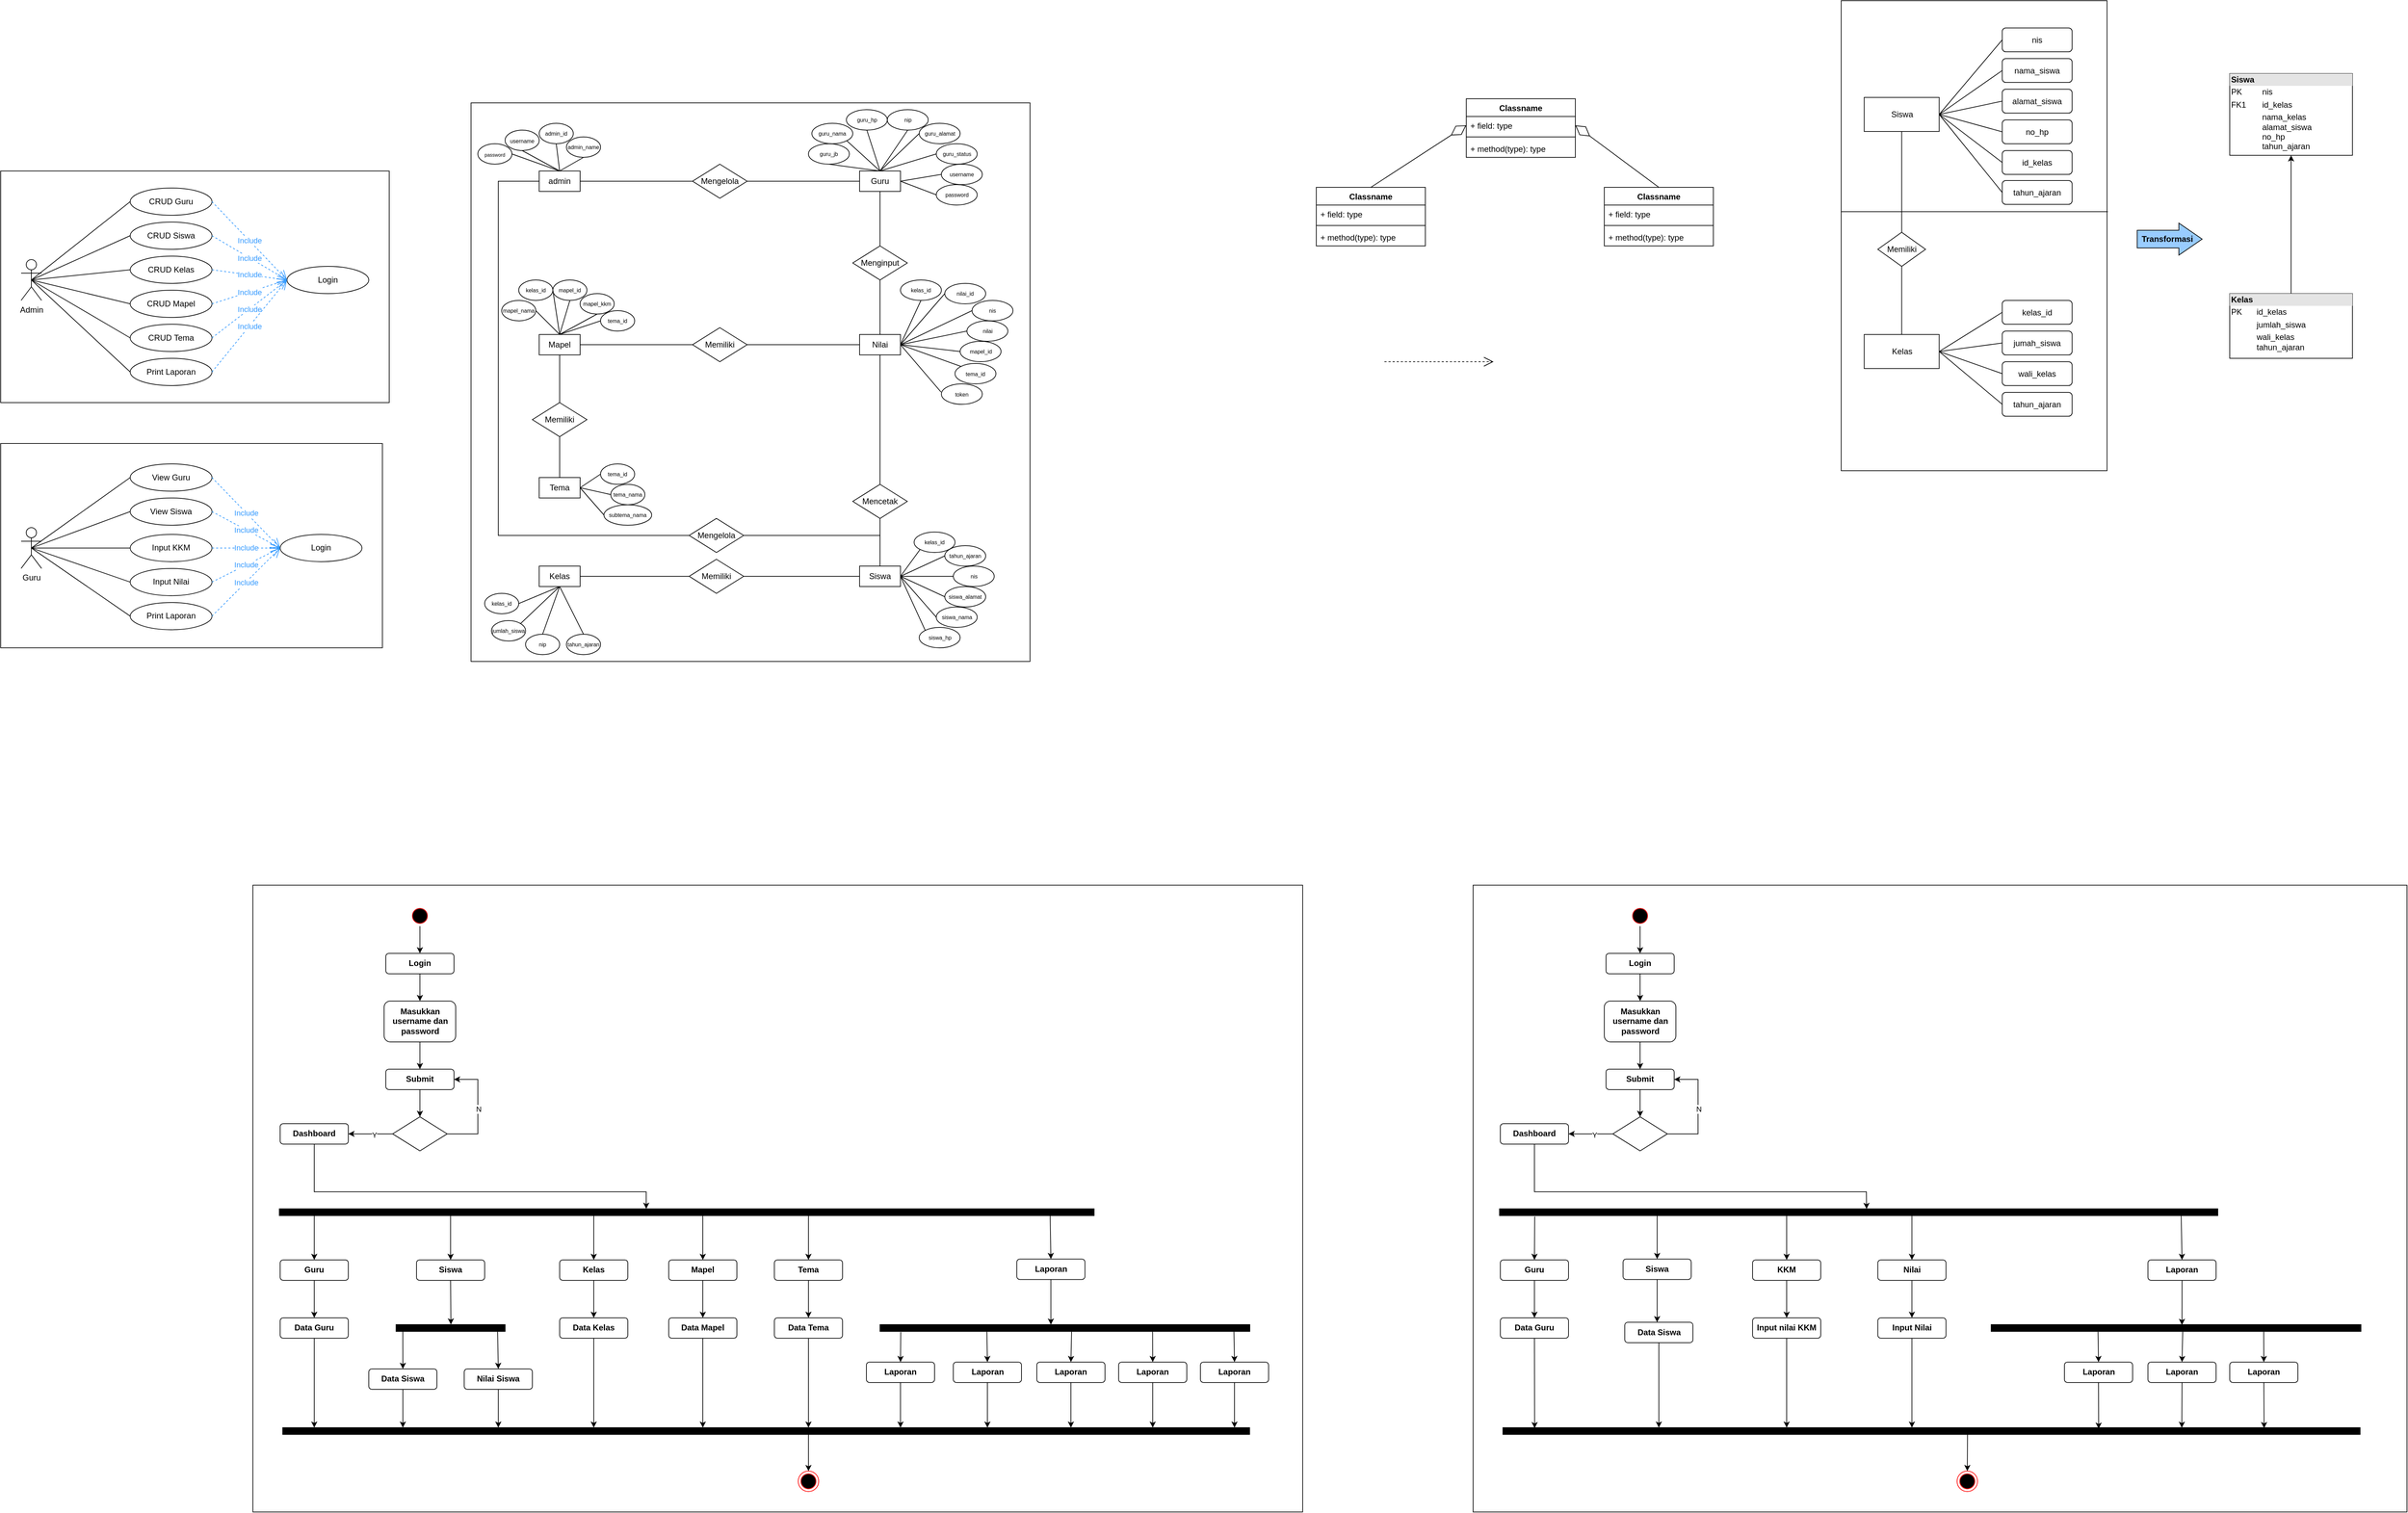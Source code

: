 <mxfile version="19.0.3" type="device" pages="2"><diagram id="vLEonAjH7LIYLku2ZGyC" name="Page-1"><mxGraphModel dx="790" dy="2686" grid="1" gridSize="10" guides="1" tooltips="1" connect="1" arrows="1" fold="1" page="1" pageScale="1" pageWidth="850" pageHeight="1100" math="0" shadow="0"><root><mxCell id="0"/><mxCell id="1" parent="0"/><mxCell id="QiR8DuTf63Thd09DyhAD-7" value="" style="rounded=0;whiteSpace=wrap;html=1;" parent="1" vertex="1"><mxGeometry x="90" y="-940" width="570" height="340" as="geometry"/></mxCell><mxCell id="QiR8DuTf63Thd09DyhAD-8" value="Admin" style="shape=umlActor;verticalLabelPosition=bottom;verticalAlign=top;html=1;outlineConnect=0;" parent="1" vertex="1"><mxGeometry x="120" y="-810" width="30" height="60" as="geometry"/></mxCell><mxCell id="QiR8DuTf63Thd09DyhAD-9" value="CRUD Guru" style="ellipse;whiteSpace=wrap;html=1;" parent="1" vertex="1"><mxGeometry x="280" y="-915" width="120" height="40" as="geometry"/></mxCell><mxCell id="QiR8DuTf63Thd09DyhAD-10" value="CRUD Siswa" style="ellipse;whiteSpace=wrap;html=1;" parent="1" vertex="1"><mxGeometry x="280" y="-865" width="120" height="40" as="geometry"/></mxCell><mxCell id="QiR8DuTf63Thd09DyhAD-11" value="CRUD Kelas" style="ellipse;whiteSpace=wrap;html=1;" parent="1" vertex="1"><mxGeometry x="280" y="-815" width="120" height="40" as="geometry"/></mxCell><mxCell id="QiR8DuTf63Thd09DyhAD-12" value="CRUD Mapel" style="ellipse;whiteSpace=wrap;html=1;" parent="1" vertex="1"><mxGeometry x="280" y="-765" width="120" height="40" as="geometry"/></mxCell><mxCell id="QiR8DuTf63Thd09DyhAD-13" value="CRUD Tema" style="ellipse;whiteSpace=wrap;html=1;" parent="1" vertex="1"><mxGeometry x="280" y="-715" width="120" height="40" as="geometry"/></mxCell><mxCell id="QiR8DuTf63Thd09DyhAD-14" value="Login" style="ellipse;whiteSpace=wrap;html=1;" parent="1" vertex="1"><mxGeometry x="510" y="-800" width="120" height="40" as="geometry"/></mxCell><mxCell id="QiR8DuTf63Thd09DyhAD-15" value="" style="endArrow=none;html=1;rounded=0;exitX=0.5;exitY=0.5;exitDx=0;exitDy=0;exitPerimeter=0;entryX=0;entryY=0.5;entryDx=0;entryDy=0;" parent="1" source="QiR8DuTf63Thd09DyhAD-8" target="QiR8DuTf63Thd09DyhAD-9" edge="1"><mxGeometry width="50" height="50" relative="1" as="geometry"><mxPoint x="200" y="-810" as="sourcePoint"/><mxPoint x="250" y="-860" as="targetPoint"/></mxGeometry></mxCell><mxCell id="QiR8DuTf63Thd09DyhAD-16" value="" style="endArrow=none;html=1;rounded=0;exitX=0.5;exitY=0.5;exitDx=0;exitDy=0;exitPerimeter=0;entryX=0;entryY=0.5;entryDx=0;entryDy=0;" parent="1" source="QiR8DuTf63Thd09DyhAD-8" target="QiR8DuTf63Thd09DyhAD-10" edge="1"><mxGeometry width="50" height="50" relative="1" as="geometry"><mxPoint x="145" y="-770" as="sourcePoint"/><mxPoint x="290" y="-870" as="targetPoint"/></mxGeometry></mxCell><mxCell id="QiR8DuTf63Thd09DyhAD-17" value="" style="endArrow=none;html=1;rounded=0;exitX=0.5;exitY=0.5;exitDx=0;exitDy=0;exitPerimeter=0;entryX=0;entryY=0.5;entryDx=0;entryDy=0;" parent="1" source="QiR8DuTf63Thd09DyhAD-8" target="QiR8DuTf63Thd09DyhAD-11" edge="1"><mxGeometry width="50" height="50" relative="1" as="geometry"><mxPoint x="145" y="-770" as="sourcePoint"/><mxPoint x="290" y="-820" as="targetPoint"/></mxGeometry></mxCell><mxCell id="QiR8DuTf63Thd09DyhAD-18" value="" style="endArrow=none;html=1;rounded=0;entryX=0;entryY=0.5;entryDx=0;entryDy=0;exitX=0.5;exitY=0.5;exitDx=0;exitDy=0;exitPerimeter=0;" parent="1" source="QiR8DuTf63Thd09DyhAD-8" target="QiR8DuTf63Thd09DyhAD-12" edge="1"><mxGeometry width="50" height="50" relative="1" as="geometry"><mxPoint x="140" y="-780" as="sourcePoint"/><mxPoint x="290" y="-770" as="targetPoint"/></mxGeometry></mxCell><mxCell id="QiR8DuTf63Thd09DyhAD-19" value="" style="endArrow=none;html=1;rounded=0;entryX=0;entryY=0.5;entryDx=0;entryDy=0;exitX=0.5;exitY=0.5;exitDx=0;exitDy=0;exitPerimeter=0;" parent="1" source="QiR8DuTf63Thd09DyhAD-8" target="QiR8DuTf63Thd09DyhAD-13" edge="1"><mxGeometry width="50" height="50" relative="1" as="geometry"><mxPoint x="145" y="-770" as="sourcePoint"/><mxPoint x="290" y="-720" as="targetPoint"/></mxGeometry></mxCell><mxCell id="QiR8DuTf63Thd09DyhAD-20" value="Include" style="endArrow=open;endSize=12;dashed=1;html=1;rounded=0;exitX=1;exitY=0.5;exitDx=0;exitDy=0;entryX=0;entryY=0.5;entryDx=0;entryDy=0;strokeColor=#3399FF;fontColor=#3399FF;" parent="1" source="QiR8DuTf63Thd09DyhAD-13" target="QiR8DuTf63Thd09DyhAD-14" edge="1"><mxGeometry width="160" relative="1" as="geometry"><mxPoint x="355" y="-830.29" as="sourcePoint"/><mxPoint x="515" y="-830.29" as="targetPoint"/></mxGeometry></mxCell><mxCell id="QiR8DuTf63Thd09DyhAD-21" value="Include" style="endArrow=open;endSize=12;dashed=1;html=1;rounded=0;exitX=1;exitY=0.5;exitDx=0;exitDy=0;entryX=0;entryY=0.5;entryDx=0;entryDy=0;strokeColor=#3399FF;fontColor=#3399FF;" parent="1" source="QiR8DuTf63Thd09DyhAD-12" target="QiR8DuTf63Thd09DyhAD-14" edge="1"><mxGeometry width="160" relative="1" as="geometry"><mxPoint x="410" y="-670" as="sourcePoint"/><mxPoint x="520" y="-770" as="targetPoint"/></mxGeometry></mxCell><mxCell id="QiR8DuTf63Thd09DyhAD-22" value="Include" style="endArrow=open;endSize=12;dashed=1;html=1;rounded=0;exitX=1;exitY=0.5;exitDx=0;exitDy=0;strokeColor=#3399FF;fontColor=#3399FF;" parent="1" source="QiR8DuTf63Thd09DyhAD-11" edge="1"><mxGeometry width="160" relative="1" as="geometry"><mxPoint x="410" y="-720" as="sourcePoint"/><mxPoint x="510" y="-780" as="targetPoint"/></mxGeometry></mxCell><mxCell id="QiR8DuTf63Thd09DyhAD-23" value="Include" style="endArrow=open;endSize=12;dashed=1;html=1;rounded=0;exitX=1;exitY=0.5;exitDx=0;exitDy=0;entryX=0;entryY=0.5;entryDx=0;entryDy=0;strokeColor=#3399FF;fontColor=#3399FF;" parent="1" source="QiR8DuTf63Thd09DyhAD-10" target="QiR8DuTf63Thd09DyhAD-14" edge="1"><mxGeometry width="160" relative="1" as="geometry"><mxPoint x="410" y="-770" as="sourcePoint"/><mxPoint x="520" y="-770" as="targetPoint"/></mxGeometry></mxCell><mxCell id="QiR8DuTf63Thd09DyhAD-24" value="Include" style="endArrow=open;endSize=12;dashed=1;html=1;rounded=0;exitX=1;exitY=0.5;exitDx=0;exitDy=0;strokeColor=#3399FF;fontColor=#3399FF;" parent="1" source="QiR8DuTf63Thd09DyhAD-9" edge="1"><mxGeometry width="160" relative="1" as="geometry"><mxPoint x="410" y="-820" as="sourcePoint"/><mxPoint x="510" y="-780" as="targetPoint"/></mxGeometry></mxCell><mxCell id="QiR8DuTf63Thd09DyhAD-25" value="" style="rounded=0;whiteSpace=wrap;html=1;" parent="1" vertex="1"><mxGeometry x="90" y="-540" width="560" height="300" as="geometry"/></mxCell><mxCell id="QiR8DuTf63Thd09DyhAD-26" value="Guru" style="shape=umlActor;verticalLabelPosition=bottom;verticalAlign=top;html=1;outlineConnect=0;" parent="1" vertex="1"><mxGeometry x="120" y="-416.56" width="30" height="60" as="geometry"/></mxCell><mxCell id="QiR8DuTf63Thd09DyhAD-27" value="View Guru" style="ellipse;whiteSpace=wrap;html=1;" parent="1" vertex="1"><mxGeometry x="280" y="-510" width="120" height="40" as="geometry"/></mxCell><mxCell id="QiR8DuTf63Thd09DyhAD-28" value="View Siswa" style="ellipse;whiteSpace=wrap;html=1;" parent="1" vertex="1"><mxGeometry x="280" y="-460" width="120" height="40" as="geometry"/></mxCell><mxCell id="QiR8DuTf63Thd09DyhAD-29" value="Input Nilai" style="ellipse;whiteSpace=wrap;html=1;" parent="1" vertex="1"><mxGeometry x="280" y="-356.56" width="120" height="40" as="geometry"/></mxCell><mxCell id="QiR8DuTf63Thd09DyhAD-30" value="Print Laporan" style="ellipse;whiteSpace=wrap;html=1;" parent="1" vertex="1"><mxGeometry x="280" y="-306.56" width="120" height="40" as="geometry"/></mxCell><mxCell id="QiR8DuTf63Thd09DyhAD-32" value="Login" style="ellipse;whiteSpace=wrap;html=1;" parent="1" vertex="1"><mxGeometry x="500" y="-406.56" width="120" height="40" as="geometry"/></mxCell><mxCell id="QiR8DuTf63Thd09DyhAD-33" value="" style="endArrow=none;html=1;rounded=0;exitX=0.5;exitY=0.5;exitDx=0;exitDy=0;exitPerimeter=0;entryX=0;entryY=0.5;entryDx=0;entryDy=0;" parent="1" source="QiR8DuTf63Thd09DyhAD-26" target="QiR8DuTf63Thd09DyhAD-27" edge="1"><mxGeometry width="50" height="50" relative="1" as="geometry"><mxPoint x="200" y="-440" as="sourcePoint"/><mxPoint x="250" y="-490" as="targetPoint"/></mxGeometry></mxCell><mxCell id="QiR8DuTf63Thd09DyhAD-34" value="" style="endArrow=none;html=1;rounded=0;exitX=0.5;exitY=0.5;exitDx=0;exitDy=0;exitPerimeter=0;entryX=0;entryY=0.5;entryDx=0;entryDy=0;" parent="1" source="QiR8DuTf63Thd09DyhAD-26" target="QiR8DuTf63Thd09DyhAD-28" edge="1"><mxGeometry width="50" height="50" relative="1" as="geometry"><mxPoint x="145" y="-400" as="sourcePoint"/><mxPoint x="290" y="-500" as="targetPoint"/></mxGeometry></mxCell><mxCell id="QiR8DuTf63Thd09DyhAD-35" value="" style="endArrow=none;html=1;rounded=0;exitX=0.5;exitY=0.5;exitDx=0;exitDy=0;exitPerimeter=0;entryX=0;entryY=0.5;entryDx=0;entryDy=0;" parent="1" source="QiR8DuTf63Thd09DyhAD-26" target="QiR8DuTf63Thd09DyhAD-29" edge="1"><mxGeometry width="50" height="50" relative="1" as="geometry"><mxPoint x="145" y="-400" as="sourcePoint"/><mxPoint x="290" y="-450" as="targetPoint"/></mxGeometry></mxCell><mxCell id="QiR8DuTf63Thd09DyhAD-36" value="" style="endArrow=none;html=1;rounded=0;entryX=0;entryY=0.5;entryDx=0;entryDy=0;exitX=0.5;exitY=0.5;exitDx=0;exitDy=0;exitPerimeter=0;" parent="1" source="QiR8DuTf63Thd09DyhAD-26" target="QiR8DuTf63Thd09DyhAD-30" edge="1"><mxGeometry width="50" height="50" relative="1" as="geometry"><mxPoint x="140" y="-410" as="sourcePoint"/><mxPoint x="290" y="-400" as="targetPoint"/></mxGeometry></mxCell><mxCell id="QiR8DuTf63Thd09DyhAD-39" value="Include" style="endArrow=open;endSize=12;dashed=1;html=1;rounded=0;exitX=1;exitY=0.5;exitDx=0;exitDy=0;entryX=0;entryY=0.5;entryDx=0;entryDy=0;strokeColor=#3399FF;fontColor=#3399FF;" parent="1" source="QiR8DuTf63Thd09DyhAD-30" target="QiR8DuTf63Thd09DyhAD-32" edge="1"><mxGeometry width="160" relative="1" as="geometry"><mxPoint x="410" y="-300" as="sourcePoint"/><mxPoint x="520" y="-400" as="targetPoint"/></mxGeometry></mxCell><mxCell id="QiR8DuTf63Thd09DyhAD-40" value="Include" style="endArrow=open;endSize=12;dashed=1;html=1;rounded=0;exitX=1;exitY=0.5;exitDx=0;exitDy=0;strokeColor=#3399FF;fontColor=#3399FF;entryX=0;entryY=0.5;entryDx=0;entryDy=0;" parent="1" source="QiR8DuTf63Thd09DyhAD-29" target="QiR8DuTf63Thd09DyhAD-32" edge="1"><mxGeometry width="160" relative="1" as="geometry"><mxPoint x="410" y="-350" as="sourcePoint"/><mxPoint x="510" y="-410" as="targetPoint"/></mxGeometry></mxCell><mxCell id="QiR8DuTf63Thd09DyhAD-41" value="Include" style="endArrow=open;endSize=12;dashed=1;html=1;rounded=0;exitX=1;exitY=0.5;exitDx=0;exitDy=0;entryX=0;entryY=0.5;entryDx=0;entryDy=0;strokeColor=#3399FF;fontColor=#3399FF;" parent="1" source="QiR8DuTf63Thd09DyhAD-28" target="QiR8DuTf63Thd09DyhAD-32" edge="1"><mxGeometry width="160" relative="1" as="geometry"><mxPoint x="410" y="-400" as="sourcePoint"/><mxPoint x="520" y="-400" as="targetPoint"/></mxGeometry></mxCell><mxCell id="QiR8DuTf63Thd09DyhAD-42" value="Include" style="endArrow=open;endSize=12;dashed=1;html=1;rounded=0;exitX=1;exitY=0.5;exitDx=0;exitDy=0;strokeColor=#3399FF;fontColor=#3399FF;entryX=0;entryY=0.5;entryDx=0;entryDy=0;" parent="1" source="QiR8DuTf63Thd09DyhAD-27" target="QiR8DuTf63Thd09DyhAD-32" edge="1"><mxGeometry width="160" relative="1" as="geometry"><mxPoint x="410" y="-450" as="sourcePoint"/><mxPoint x="510" y="-410" as="targetPoint"/></mxGeometry></mxCell><mxCell id="QiR8DuTf63Thd09DyhAD-44" value="Input KKM" style="ellipse;whiteSpace=wrap;html=1;" parent="1" vertex="1"><mxGeometry x="280" y="-406.56" width="120" height="40" as="geometry"/></mxCell><mxCell id="QiR8DuTf63Thd09DyhAD-46" value="" style="endArrow=none;html=1;rounded=0;entryX=0;entryY=0.5;entryDx=0;entryDy=0;exitX=0.5;exitY=0.5;exitDx=0;exitDy=0;exitPerimeter=0;" parent="1" source="QiR8DuTf63Thd09DyhAD-26" target="QiR8DuTf63Thd09DyhAD-44" edge="1"><mxGeometry width="50" height="50" relative="1" as="geometry"><mxPoint x="145" y="-400" as="sourcePoint"/><mxPoint x="290" y="-380" as="targetPoint"/></mxGeometry></mxCell><mxCell id="QiR8DuTf63Thd09DyhAD-47" value="Include" style="endArrow=open;endSize=12;dashed=1;html=1;rounded=0;exitX=1;exitY=0.5;exitDx=0;exitDy=0;strokeColor=#3399FF;fontColor=#3399FF;entryX=0;entryY=0.5;entryDx=0;entryDy=0;" parent="1" source="QiR8DuTf63Thd09DyhAD-44" target="QiR8DuTf63Thd09DyhAD-32" edge="1"><mxGeometry width="160" relative="1" as="geometry"><mxPoint x="410" y="-280" as="sourcePoint"/><mxPoint x="520" y="-400" as="targetPoint"/></mxGeometry></mxCell><mxCell id="QiR8DuTf63Thd09DyhAD-49" value="" style="rounded=0;whiteSpace=wrap;html=1;fontColor=#000000;" parent="1" vertex="1"><mxGeometry x="460" y="108.44" width="1540" height="920" as="geometry"/></mxCell><mxCell id="QiR8DuTf63Thd09DyhAD-50" value="" style="ellipse;html=1;shape=startState;fillColor=#000000;strokeColor=#ff0000;fontColor=#3399FF;" parent="1" vertex="1"><mxGeometry x="690" y="138.44" width="30" height="30" as="geometry"/></mxCell><mxCell id="QiR8DuTf63Thd09DyhAD-52" value="&lt;font color=&quot;#000000&quot;&gt;&lt;b&gt;Login&lt;/b&gt;&lt;/font&gt;" style="rounded=1;whiteSpace=wrap;html=1;fontColor=#3399FF;" parent="1" vertex="1"><mxGeometry x="655" y="208.44" width="100" height="30" as="geometry"/></mxCell><mxCell id="QiR8DuTf63Thd09DyhAD-53" value="&lt;font color=&quot;#000000&quot;&gt;&lt;b&gt;Masukkan username dan password&lt;/b&gt;&lt;/font&gt;" style="rounded=1;whiteSpace=wrap;html=1;fontColor=#3399FF;" parent="1" vertex="1"><mxGeometry x="652.5" y="278.44" width="105" height="60" as="geometry"/></mxCell><mxCell id="QiR8DuTf63Thd09DyhAD-54" value="&lt;font color=&quot;#000000&quot;&gt;&lt;b&gt;Submit&lt;/b&gt;&lt;/font&gt;" style="rounded=1;whiteSpace=wrap;html=1;fontColor=#3399FF;" parent="1" vertex="1"><mxGeometry x="655" y="378.44" width="100" height="30" as="geometry"/></mxCell><mxCell id="QiR8DuTf63Thd09DyhAD-55" value="" style="rhombus;whiteSpace=wrap;html=1;fontColor=#000000;" parent="1" vertex="1"><mxGeometry x="665" y="448.44" width="80" height="50" as="geometry"/></mxCell><mxCell id="QiR8DuTf63Thd09DyhAD-56" value="&lt;font color=&quot;#000000&quot;&gt;&lt;b&gt;Dashboard&lt;/b&gt;&lt;/font&gt;" style="rounded=1;whiteSpace=wrap;html=1;fontColor=#3399FF;" parent="1" vertex="1"><mxGeometry x="500" y="458.44" width="100" height="30" as="geometry"/></mxCell><mxCell id="QiR8DuTf63Thd09DyhAD-58" value="" style="html=1;points=[];perimeter=orthogonalPerimeter;fontColor=#000000;rotation=90;fillColor=#000000;" parent="1" vertex="1"><mxGeometry x="1091.42" y="-9.22" width="10" height="1195.32" as="geometry"/></mxCell><mxCell id="QiR8DuTf63Thd09DyhAD-60" value="&lt;font color=&quot;#000000&quot;&gt;&lt;b&gt;Guru&lt;/b&gt;&lt;/font&gt;" style="rounded=1;whiteSpace=wrap;html=1;fontColor=#3399FF;" parent="1" vertex="1"><mxGeometry x="500" y="658.44" width="100" height="30" as="geometry"/></mxCell><mxCell id="QiR8DuTf63Thd09DyhAD-61" value="&lt;font color=&quot;#000000&quot;&gt;&lt;b&gt;Siswa&lt;/b&gt;&lt;/font&gt;" style="rounded=1;whiteSpace=wrap;html=1;fontColor=#3399FF;" parent="1" vertex="1"><mxGeometry x="700" y="658.44" width="100" height="30" as="geometry"/></mxCell><mxCell id="QiR8DuTf63Thd09DyhAD-62" value="&lt;font color=&quot;#000000&quot;&gt;&lt;b&gt;Kelas&lt;/b&gt;&lt;/font&gt;" style="rounded=1;whiteSpace=wrap;html=1;fontColor=#3399FF;" parent="1" vertex="1"><mxGeometry x="910" y="658.44" width="100" height="30" as="geometry"/></mxCell><mxCell id="QiR8DuTf63Thd09DyhAD-65" value="&lt;font color=&quot;#000000&quot;&gt;&lt;b&gt;Data Guru&lt;/b&gt;&lt;/font&gt;" style="rounded=1;whiteSpace=wrap;html=1;fontColor=#3399FF;" parent="1" vertex="1"><mxGeometry x="500" y="743.44" width="100" height="30" as="geometry"/></mxCell><mxCell id="QiR8DuTf63Thd09DyhAD-66" value="" style="html=1;points=[];perimeter=orthogonalPerimeter;fontColor=#000000;rotation=90;strokeColor=#000000;fillColor=#000000;" parent="1" vertex="1"><mxGeometry x="745" y="678.44" width="10" height="160" as="geometry"/></mxCell><mxCell id="QiR8DuTf63Thd09DyhAD-67" value="&lt;font color=&quot;#000000&quot;&gt;&lt;b&gt;Data Siswa&lt;br&gt;&lt;/b&gt;&lt;/font&gt;" style="rounded=1;whiteSpace=wrap;html=1;fontColor=#3399FF;" parent="1" vertex="1"><mxGeometry x="630" y="818.44" width="100" height="30" as="geometry"/></mxCell><mxCell id="QiR8DuTf63Thd09DyhAD-68" value="&lt;font color=&quot;#000000&quot;&gt;&lt;b&gt;Nilai Siswa&lt;/b&gt;&lt;/font&gt;" style="rounded=1;whiteSpace=wrap;html=1;fontColor=#3399FF;" parent="1" vertex="1"><mxGeometry x="770" y="818.44" width="100" height="30" as="geometry"/></mxCell><mxCell id="QiR8DuTf63Thd09DyhAD-69" value="&lt;font color=&quot;#000000&quot;&gt;&lt;b&gt;Data Kelas&lt;/b&gt;&lt;/font&gt;" style="rounded=1;whiteSpace=wrap;html=1;fontColor=#3399FF;" parent="1" vertex="1"><mxGeometry x="910" y="743.44" width="100" height="30" as="geometry"/></mxCell><mxCell id="QiR8DuTf63Thd09DyhAD-71" value="&lt;font color=&quot;#000000&quot;&gt;&lt;b&gt;Mapel&lt;/b&gt;&lt;/font&gt;" style="rounded=1;whiteSpace=wrap;html=1;fontColor=#3399FF;" parent="1" vertex="1"><mxGeometry x="1070" y="658.44" width="100" height="30" as="geometry"/></mxCell><mxCell id="QiR8DuTf63Thd09DyhAD-72" value="&lt;font color=&quot;#000000&quot;&gt;&lt;b&gt;Data Mapel&lt;/b&gt;&lt;/font&gt;" style="rounded=1;whiteSpace=wrap;html=1;fontColor=#3399FF;" parent="1" vertex="1"><mxGeometry x="1070" y="743.44" width="100" height="30" as="geometry"/></mxCell><mxCell id="QiR8DuTf63Thd09DyhAD-73" value="&lt;font color=&quot;#000000&quot;&gt;&lt;b&gt;Laporan&lt;/b&gt;&lt;/font&gt;" style="rounded=1;whiteSpace=wrap;html=1;fontColor=#3399FF;" parent="1" vertex="1"><mxGeometry x="1580.63" y="657.19" width="100" height="30" as="geometry"/></mxCell><mxCell id="QiR8DuTf63Thd09DyhAD-75" value="" style="html=1;points=[];perimeter=orthogonalPerimeter;fontColor=#000000;rotation=90;fillColor=#000000;" parent="1" vertex="1"><mxGeometry x="1646.25" y="487.19" width="10" height="542.5" as="geometry"/></mxCell><mxCell id="QiR8DuTf63Thd09DyhAD-76" value="&lt;font color=&quot;#000000&quot;&gt;&lt;b&gt;Laporan&lt;/b&gt;&lt;/font&gt;" style="rounded=1;whiteSpace=wrap;html=1;fontColor=#3399FF;" parent="1" vertex="1"><mxGeometry x="1360" y="808.44" width="100" height="30" as="geometry"/></mxCell><mxCell id="QiR8DuTf63Thd09DyhAD-77" value="&lt;font color=&quot;#000000&quot;&gt;&lt;b&gt;Laporan&lt;/b&gt;&lt;/font&gt;" style="rounded=1;whiteSpace=wrap;html=1;fontColor=#3399FF;" parent="1" vertex="1"><mxGeometry x="1487.5" y="808.44" width="100" height="30" as="geometry"/></mxCell><mxCell id="QiR8DuTf63Thd09DyhAD-78" value="&lt;font color=&quot;#000000&quot;&gt;&lt;b&gt;Laporan&lt;/b&gt;&lt;/font&gt;" style="rounded=1;whiteSpace=wrap;html=1;fontColor=#3399FF;" parent="1" vertex="1"><mxGeometry x="1610" y="808.44" width="100" height="30" as="geometry"/></mxCell><mxCell id="QiR8DuTf63Thd09DyhAD-79" value="&lt;font color=&quot;#000000&quot;&gt;&lt;b&gt;Laporan&lt;/b&gt;&lt;/font&gt;" style="rounded=1;whiteSpace=wrap;html=1;fontColor=#3399FF;" parent="1" vertex="1"><mxGeometry x="1730" y="808.44" width="100" height="30" as="geometry"/></mxCell><mxCell id="QiR8DuTf63Thd09DyhAD-80" value="&lt;font color=&quot;#000000&quot;&gt;&lt;b&gt;Laporan&lt;/b&gt;&lt;/font&gt;" style="rounded=1;whiteSpace=wrap;html=1;fontColor=#3399FF;" parent="1" vertex="1"><mxGeometry x="1850" y="808.44" width="100" height="30" as="geometry"/></mxCell><mxCell id="QiR8DuTf63Thd09DyhAD-81" value="" style="html=1;points=[];perimeter=orthogonalPerimeter;fontColor=#000000;rotation=90;fillColor=#000000;" parent="1" vertex="1"><mxGeometry x="1207.97" y="200.47" width="10" height="1418.44" as="geometry"/></mxCell><mxCell id="QiR8DuTf63Thd09DyhAD-82" value="" style="ellipse;html=1;shape=endState;fillColor=#000000;strokeColor=#ff0000;fontColor=#000000;" parent="1" vertex="1"><mxGeometry x="1260" y="968.44" width="30" height="30" as="geometry"/></mxCell><mxCell id="QiR8DuTf63Thd09DyhAD-84" value="" style="endArrow=classic;html=1;rounded=0;fontColor=#000000;strokeColor=#000000;exitX=0.5;exitY=1;exitDx=0;exitDy=0;entryX=0.5;entryY=0;entryDx=0;entryDy=0;" parent="1" source="QiR8DuTf63Thd09DyhAD-50" target="QiR8DuTf63Thd09DyhAD-52" edge="1"><mxGeometry width="50" height="50" relative="1" as="geometry"><mxPoint x="770" y="278.44" as="sourcePoint"/><mxPoint x="820" y="228.44" as="targetPoint"/></mxGeometry></mxCell><mxCell id="QiR8DuTf63Thd09DyhAD-85" value="" style="endArrow=classic;html=1;rounded=0;fontColor=#000000;strokeColor=#000000;exitX=0.5;exitY=1;exitDx=0;exitDy=0;entryX=0.5;entryY=0;entryDx=0;entryDy=0;" parent="1" source="QiR8DuTf63Thd09DyhAD-52" target="QiR8DuTf63Thd09DyhAD-53" edge="1"><mxGeometry width="50" height="50" relative="1" as="geometry"><mxPoint x="745" y="238.44" as="sourcePoint"/><mxPoint x="745" y="278.44" as="targetPoint"/></mxGeometry></mxCell><mxCell id="QiR8DuTf63Thd09DyhAD-86" value="" style="endArrow=classic;html=1;rounded=0;fontColor=#000000;strokeColor=#000000;exitX=0.5;exitY=1;exitDx=0;exitDy=0;entryX=0.5;entryY=0;entryDx=0;entryDy=0;" parent="1" source="QiR8DuTf63Thd09DyhAD-53" target="QiR8DuTf63Thd09DyhAD-54" edge="1"><mxGeometry width="50" height="50" relative="1" as="geometry"><mxPoint x="730" y="358.44" as="sourcePoint"/><mxPoint x="730" y="398.44" as="targetPoint"/></mxGeometry></mxCell><mxCell id="QiR8DuTf63Thd09DyhAD-87" value="" style="endArrow=classic;html=1;rounded=0;fontColor=#000000;strokeColor=#000000;exitX=0.5;exitY=1;exitDx=0;exitDy=0;entryX=0.5;entryY=0;entryDx=0;entryDy=0;" parent="1" source="QiR8DuTf63Thd09DyhAD-54" target="QiR8DuTf63Thd09DyhAD-55" edge="1"><mxGeometry width="50" height="50" relative="1" as="geometry"><mxPoint x="715" y="348.44" as="sourcePoint"/><mxPoint x="715" y="388.44" as="targetPoint"/></mxGeometry></mxCell><mxCell id="QiR8DuTf63Thd09DyhAD-88" value="" style="endArrow=classic;html=1;rounded=0;fontColor=#000000;strokeColor=#000000;exitX=1;exitY=0.5;exitDx=0;exitDy=0;entryX=1;entryY=0.5;entryDx=0;entryDy=0;" parent="1" source="QiR8DuTf63Thd09DyhAD-55" target="QiR8DuTf63Thd09DyhAD-54" edge="1"><mxGeometry width="50" height="50" relative="1" as="geometry"><mxPoint x="725" y="358.44" as="sourcePoint"/><mxPoint x="725" y="398.44" as="targetPoint"/><Array as="points"><mxPoint x="790" y="473.44"/><mxPoint x="790" y="393.44"/></Array></mxGeometry></mxCell><mxCell id="QiR8DuTf63Thd09DyhAD-89" value="N" style="edgeLabel;html=1;align=center;verticalAlign=middle;resizable=0;points=[];fontColor=#000000;" parent="QiR8DuTf63Thd09DyhAD-88" vertex="1" connectable="0"><mxGeometry x="0.017" y="-1" relative="1" as="geometry"><mxPoint as="offset"/></mxGeometry></mxCell><mxCell id="QiR8DuTf63Thd09DyhAD-90" value="" style="endArrow=classic;html=1;rounded=0;fontColor=#000000;strokeColor=#000000;exitX=0;exitY=0.5;exitDx=0;exitDy=0;entryX=1;entryY=0.5;entryDx=0;entryDy=0;" parent="1" source="QiR8DuTf63Thd09DyhAD-55" target="QiR8DuTf63Thd09DyhAD-56" edge="1"><mxGeometry width="50" height="50" relative="1" as="geometry"><mxPoint x="715" y="418.44" as="sourcePoint"/><mxPoint x="715" y="458.44" as="targetPoint"/></mxGeometry></mxCell><mxCell id="QiR8DuTf63Thd09DyhAD-91" value="Y" style="edgeLabel;html=1;align=center;verticalAlign=middle;resizable=0;points=[];fontColor=#000000;" parent="QiR8DuTf63Thd09DyhAD-90" vertex="1" connectable="0"><mxGeometry x="-0.152" y="1" relative="1" as="geometry"><mxPoint as="offset"/></mxGeometry></mxCell><mxCell id="QiR8DuTf63Thd09DyhAD-92" value="" style="endArrow=classic;html=1;rounded=0;fontColor=#000000;strokeColor=#000000;exitX=0.5;exitY=1;exitDx=0;exitDy=0;" parent="1" source="QiR8DuTf63Thd09DyhAD-56" target="QiR8DuTf63Thd09DyhAD-58" edge="1"><mxGeometry width="50" height="50" relative="1" as="geometry"><mxPoint x="725" y="428.44" as="sourcePoint"/><mxPoint x="725" y="468.44" as="targetPoint"/><Array as="points"><mxPoint x="550" y="558.44"/><mxPoint x="1037" y="558.44"/></Array></mxGeometry></mxCell><mxCell id="QiR8DuTf63Thd09DyhAD-93" value="" style="endArrow=classic;html=1;rounded=0;fontColor=#000000;strokeColor=#000000;entryX=0.5;entryY=0;entryDx=0;entryDy=0;" parent="1" source="QiR8DuTf63Thd09DyhAD-58" target="QiR8DuTf63Thd09DyhAD-60" edge="1"><mxGeometry width="50" height="50" relative="1" as="geometry"><mxPoint x="560" y="608.44" as="sourcePoint"/><mxPoint x="560" y="648.44" as="targetPoint"/></mxGeometry></mxCell><mxCell id="QiR8DuTf63Thd09DyhAD-94" value="" style="endArrow=classic;html=1;rounded=0;fontColor=#000000;strokeColor=#000000;exitX=0.5;exitY=1;exitDx=0;exitDy=0;" parent="1" source="QiR8DuTf63Thd09DyhAD-60" target="QiR8DuTf63Thd09DyhAD-65" edge="1"><mxGeometry width="50" height="50" relative="1" as="geometry"><mxPoint x="560.389" y="688.445" as="sourcePoint"/><mxPoint x="560" y="752.11" as="targetPoint"/></mxGeometry></mxCell><mxCell id="QiR8DuTf63Thd09DyhAD-95" value="" style="endArrow=classic;html=1;rounded=0;fontColor=#000000;strokeColor=#000000;exitX=0.5;exitY=1;exitDx=0;exitDy=0;" parent="1" source="QiR8DuTf63Thd09DyhAD-65" target="QiR8DuTf63Thd09DyhAD-81" edge="1"><mxGeometry width="50" height="50" relative="1" as="geometry"><mxPoint x="549.79" y="783.44" as="sourcePoint"/><mxPoint x="549.79" y="838.44" as="targetPoint"/></mxGeometry></mxCell><mxCell id="QiR8DuTf63Thd09DyhAD-96" value="" style="endArrow=classic;html=1;rounded=0;fontColor=#000000;strokeColor=#000000;entryX=0.5;entryY=0;entryDx=0;entryDy=0;" parent="1" source="QiR8DuTf63Thd09DyhAD-58" target="QiR8DuTf63Thd09DyhAD-61" edge="1"><mxGeometry width="50" height="50" relative="1" as="geometry"><mxPoint x="690.389" y="614.775" as="sourcePoint"/><mxPoint x="690.0" y="678.44" as="targetPoint"/></mxGeometry></mxCell><mxCell id="QiR8DuTf63Thd09DyhAD-98" value="" style="endArrow=classic;html=1;rounded=0;fontColor=#000000;strokeColor=#000000;exitX=0.5;exitY=1;exitDx=0;exitDy=0;entryX=-0.016;entryY=0.497;entryDx=0;entryDy=0;entryPerimeter=0;" parent="1" source="QiR8DuTf63Thd09DyhAD-61" target="QiR8DuTf63Thd09DyhAD-66" edge="1"><mxGeometry width="50" height="50" relative="1" as="geometry"><mxPoint x="745.001" y="688.445" as="sourcePoint"/><mxPoint x="744.4" y="753.12" as="targetPoint"/></mxGeometry></mxCell><mxCell id="QiR8DuTf63Thd09DyhAD-99" value="" style="endArrow=classic;html=1;rounded=0;fontColor=#000000;strokeColor=#000000;exitX=1.008;exitY=0.938;exitDx=0;exitDy=0;entryX=0.5;entryY=0;entryDx=0;entryDy=0;exitPerimeter=0;" parent="1" source="QiR8DuTf63Thd09DyhAD-66" target="QiR8DuTf63Thd09DyhAD-67" edge="1"><mxGeometry width="50" height="50" relative="1" as="geometry"><mxPoint x="720" y="773.44" as="sourcePoint"/><mxPoint x="720.48" y="838.28" as="targetPoint"/></mxGeometry></mxCell><mxCell id="QiR8DuTf63Thd09DyhAD-101" value="" style="endArrow=classic;html=1;rounded=0;fontColor=#000000;strokeColor=#000000;entryX=0.5;entryY=0;entryDx=0;entryDy=0;exitX=1.041;exitY=0.069;exitDx=0;exitDy=0;exitPerimeter=0;" parent="1" source="QiR8DuTf63Thd09DyhAD-66" target="QiR8DuTf63Thd09DyhAD-68" edge="1"><mxGeometry width="50" height="50" relative="1" as="geometry"><mxPoint x="690" y="778.44" as="sourcePoint"/><mxPoint x="690" y="828.44" as="targetPoint"/></mxGeometry></mxCell><mxCell id="QiR8DuTf63Thd09DyhAD-102" value="" style="endArrow=classic;html=1;rounded=0;fontColor=#000000;strokeColor=#000000;exitX=0.5;exitY=1;exitDx=0;exitDy=0;" parent="1" source="QiR8DuTf63Thd09DyhAD-67" target="QiR8DuTf63Thd09DyhAD-81" edge="1"><mxGeometry width="50" height="50" relative="1" as="geometry"><mxPoint x="689.92" y="773.52" as="sourcePoint"/><mxPoint x="690" y="828.44" as="targetPoint"/></mxGeometry></mxCell><mxCell id="QiR8DuTf63Thd09DyhAD-103" value="" style="endArrow=classic;html=1;rounded=0;fontColor=#000000;strokeColor=#000000;exitX=0.5;exitY=1;exitDx=0;exitDy=0;" parent="1" source="QiR8DuTf63Thd09DyhAD-68" target="QiR8DuTf63Thd09DyhAD-81" edge="1"><mxGeometry width="50" height="50" relative="1" as="geometry"><mxPoint x="819.48" y="858.44" as="sourcePoint"/><mxPoint x="820" y="908.44" as="targetPoint"/></mxGeometry></mxCell><mxCell id="QiR8DuTf63Thd09DyhAD-104" value="" style="endArrow=classic;html=1;rounded=0;fontColor=#000000;strokeColor=#000000;entryX=0.5;entryY=0;entryDx=0;entryDy=0;" parent="1" source="QiR8DuTf63Thd09DyhAD-58" target="QiR8DuTf63Thd09DyhAD-62" edge="1"><mxGeometry width="50" height="50" relative="1" as="geometry"><mxPoint x="940" y="593.85" as="sourcePoint"/><mxPoint x="941.04" y="648.44" as="targetPoint"/></mxGeometry></mxCell><mxCell id="QiR8DuTf63Thd09DyhAD-105" value="" style="endArrow=classic;html=1;rounded=0;fontColor=#000000;strokeColor=#000000;entryX=0.5;entryY=0;entryDx=0;entryDy=0;" parent="1" source="QiR8DuTf63Thd09DyhAD-58" target="QiR8DuTf63Thd09DyhAD-71" edge="1"><mxGeometry width="50" height="50" relative="1" as="geometry"><mxPoint x="970.297" y="604.305" as="sourcePoint"/><mxPoint x="970.0" y="668.44" as="targetPoint"/></mxGeometry></mxCell><mxCell id="QiR8DuTf63Thd09DyhAD-106" value="" style="endArrow=classic;html=1;rounded=0;fontColor=#000000;strokeColor=#000000;entryX=0.5;entryY=0;entryDx=0;entryDy=0;exitX=0.5;exitY=1;exitDx=0;exitDy=0;" parent="1" source="QiR8DuTf63Thd09DyhAD-62" target="QiR8DuTf63Thd09DyhAD-69" edge="1"><mxGeometry width="50" height="50" relative="1" as="geometry"><mxPoint x="1000.297" y="698.445" as="sourcePoint"/><mxPoint x="1000" y="762.58" as="targetPoint"/></mxGeometry></mxCell><mxCell id="QiR8DuTf63Thd09DyhAD-107" value="" style="endArrow=classic;html=1;rounded=0;fontColor=#000000;strokeColor=#000000;entryX=0.5;entryY=0;entryDx=0;entryDy=0;exitX=0.5;exitY=1;exitDx=0;exitDy=0;" parent="1" source="QiR8DuTf63Thd09DyhAD-71" target="QiR8DuTf63Thd09DyhAD-72" edge="1"><mxGeometry width="50" height="50" relative="1" as="geometry"><mxPoint x="1080" y="698.44" as="sourcePoint"/><mxPoint x="1080" y="753.44" as="targetPoint"/></mxGeometry></mxCell><mxCell id="QiR8DuTf63Thd09DyhAD-108" value="" style="endArrow=classic;html=1;rounded=0;fontColor=#000000;strokeColor=#000000;exitX=0.5;exitY=1;exitDx=0;exitDy=0;" parent="1" source="QiR8DuTf63Thd09DyhAD-69" target="QiR8DuTf63Thd09DyhAD-81" edge="1"><mxGeometry width="50" height="50" relative="1" as="geometry"><mxPoint x="970" y="803.44" as="sourcePoint"/><mxPoint x="970" y="858.44" as="targetPoint"/></mxGeometry></mxCell><mxCell id="QiR8DuTf63Thd09DyhAD-109" value="" style="endArrow=classic;html=1;rounded=0;fontColor=#000000;strokeColor=#000000;exitX=0.5;exitY=1;exitDx=0;exitDy=0;" parent="1" source="QiR8DuTf63Thd09DyhAD-72" target="QiR8DuTf63Thd09DyhAD-81" edge="1"><mxGeometry width="50" height="50" relative="1" as="geometry"><mxPoint x="1110" y="818.44" as="sourcePoint"/><mxPoint x="1110" y="873.44" as="targetPoint"/></mxGeometry></mxCell><mxCell id="QiR8DuTf63Thd09DyhAD-110" value="" style="endArrow=classic;html=1;rounded=0;fontColor=#000000;strokeColor=#000000;entryX=0.5;entryY=0;entryDx=0;entryDy=0;exitX=0.916;exitY=0.054;exitDx=0;exitDy=0;exitPerimeter=0;" parent="1" source="QiR8DuTf63Thd09DyhAD-58" target="QiR8DuTf63Thd09DyhAD-73" edge="1"><mxGeometry width="50" height="50" relative="1" as="geometry"><mxPoint x="1631" y="600" as="sourcePoint"/><mxPoint x="1470" y="678.44" as="targetPoint"/></mxGeometry></mxCell><mxCell id="QiR8DuTf63Thd09DyhAD-111" value="" style="endArrow=classic;html=1;rounded=0;fontColor=#000000;strokeColor=#000000;exitX=0.5;exitY=1;exitDx=0;exitDy=0;" parent="1" source="QiR8DuTf63Thd09DyhAD-73" target="QiR8DuTf63Thd09DyhAD-75" edge="1"><mxGeometry width="50" height="50" relative="1" as="geometry"><mxPoint x="1499.384" y="698.445" as="sourcePoint"/><mxPoint x="1500.62" y="763.49" as="targetPoint"/></mxGeometry></mxCell><mxCell id="QiR8DuTf63Thd09DyhAD-112" value="" style="endArrow=classic;html=1;rounded=0;fontColor=#000000;strokeColor=#000000;entryX=0.5;entryY=0;entryDx=0;entryDy=0;exitX=1.091;exitY=0.944;exitDx=0;exitDy=0;exitPerimeter=0;" parent="1" source="QiR8DuTf63Thd09DyhAD-75" target="QiR8DuTf63Thd09DyhAD-76" edge="1"><mxGeometry width="50" height="50" relative="1" as="geometry"><mxPoint x="1260.07" y="752.91" as="sourcePoint"/><mxPoint x="1260.0" y="818.44" as="targetPoint"/></mxGeometry></mxCell><mxCell id="QiR8DuTf63Thd09DyhAD-113" value="" style="endArrow=classic;html=1;rounded=0;fontColor=#000000;strokeColor=#000000;entryX=0.5;entryY=0;entryDx=0;entryDy=0;exitX=1.056;exitY=0.711;exitDx=0;exitDy=0;exitPerimeter=0;" parent="1" source="QiR8DuTf63Thd09DyhAD-75" target="QiR8DuTf63Thd09DyhAD-77" edge="1"><mxGeometry width="50" height="50" relative="1" as="geometry"><mxPoint x="1360.38" y="774.35" as="sourcePoint"/><mxPoint x="1360" y="818.44" as="targetPoint"/></mxGeometry></mxCell><mxCell id="QiR8DuTf63Thd09DyhAD-114" value="" style="endArrow=classic;html=1;rounded=0;fontColor=#000000;strokeColor=#000000;entryX=0.5;entryY=0;entryDx=0;entryDy=0;exitX=1.046;exitY=0.482;exitDx=0;exitDy=0;exitPerimeter=0;" parent="1" source="QiR8DuTf63Thd09DyhAD-75" target="QiR8DuTf63Thd09DyhAD-78" edge="1"><mxGeometry width="50" height="50" relative="1" as="geometry"><mxPoint x="1470.003" y="778.44" as="sourcePoint"/><mxPoint x="1470.72" y="822.88" as="targetPoint"/></mxGeometry></mxCell><mxCell id="QiR8DuTf63Thd09DyhAD-116" value="" style="endArrow=classic;html=1;rounded=0;fontColor=#000000;strokeColor=#000000;entryX=0.5;entryY=0;entryDx=0;entryDy=0;exitX=1.026;exitY=0.263;exitDx=0;exitDy=0;exitPerimeter=0;" parent="1" source="QiR8DuTf63Thd09DyhAD-75" target="QiR8DuTf63Thd09DyhAD-79" edge="1"><mxGeometry width="50" height="50" relative="1" as="geometry"><mxPoint x="1611.015" y="773.44" as="sourcePoint"/><mxPoint x="1610" y="817.98" as="targetPoint"/></mxGeometry></mxCell><mxCell id="QiR8DuTf63Thd09DyhAD-117" value="" style="endArrow=classic;html=1;rounded=0;fontColor=#000000;strokeColor=#000000;entryX=0.5;entryY=0;entryDx=0;entryDy=0;exitX=1.035;exitY=0.043;exitDx=0;exitDy=0;exitPerimeter=0;" parent="1" source="QiR8DuTf63Thd09DyhAD-75" target="QiR8DuTf63Thd09DyhAD-80" edge="1"><mxGeometry width="50" height="50" relative="1" as="geometry"><mxPoint x="1730.003" y="763.7" as="sourcePoint"/><mxPoint x="1730.18" y="808.44" as="targetPoint"/></mxGeometry></mxCell><mxCell id="QiR8DuTf63Thd09DyhAD-118" value="" style="endArrow=classic;html=1;rounded=0;fontColor=#000000;strokeColor=#000000;exitX=0.5;exitY=1;exitDx=0;exitDy=0;" parent="1" source="QiR8DuTf63Thd09DyhAD-80" target="QiR8DuTf63Thd09DyhAD-81" edge="1"><mxGeometry width="50" height="50" relative="1" as="geometry"><mxPoint x="1730.003" y="838.44" as="sourcePoint"/><mxPoint x="1740" y="900" as="targetPoint"/></mxGeometry></mxCell><mxCell id="QiR8DuTf63Thd09DyhAD-119" value="" style="endArrow=classic;html=1;rounded=0;fontColor=#000000;strokeColor=#000000;exitX=0.5;exitY=1;exitDx=0;exitDy=0;" parent="1" source="QiR8DuTf63Thd09DyhAD-79" target="QiR8DuTf63Thd09DyhAD-81" edge="1"><mxGeometry width="50" height="50" relative="1" as="geometry"><mxPoint x="1610.002" y="848.44" as="sourcePoint"/><mxPoint x="1610.18" y="893.18" as="targetPoint"/></mxGeometry></mxCell><mxCell id="QiR8DuTf63Thd09DyhAD-120" value="" style="endArrow=classic;html=1;rounded=0;fontColor=#000000;strokeColor=#000000;exitX=0.5;exitY=1;exitDx=0;exitDy=0;" parent="1" source="QiR8DuTf63Thd09DyhAD-78" target="QiR8DuTf63Thd09DyhAD-81" edge="1"><mxGeometry width="50" height="50" relative="1" as="geometry"><mxPoint x="1487.265" y="838.44" as="sourcePoint"/><mxPoint x="1486.25" y="882.98" as="targetPoint"/></mxGeometry></mxCell><mxCell id="QiR8DuTf63Thd09DyhAD-121" value="" style="endArrow=classic;html=1;rounded=0;fontColor=#000000;strokeColor=#000000;exitX=0.5;exitY=1;exitDx=0;exitDy=0;" parent="1" source="QiR8DuTf63Thd09DyhAD-77" target="QiR8DuTf63Thd09DyhAD-81" edge="1"><mxGeometry width="50" height="50" relative="1" as="geometry"><mxPoint x="1370.003" y="858.44" as="sourcePoint"/><mxPoint x="1370.72" y="902.88" as="targetPoint"/></mxGeometry></mxCell><mxCell id="QiR8DuTf63Thd09DyhAD-122" value="" style="endArrow=classic;html=1;rounded=0;fontColor=#000000;strokeColor=#000000;exitX=0.5;exitY=1;exitDx=0;exitDy=0;" parent="1" source="QiR8DuTf63Thd09DyhAD-76" target="QiR8DuTf63Thd09DyhAD-81" edge="1"><mxGeometry width="50" height="50" relative="1" as="geometry"><mxPoint x="1230.38" y="848.44" as="sourcePoint"/><mxPoint x="1230" y="892.53" as="targetPoint"/></mxGeometry></mxCell><mxCell id="QiR8DuTf63Thd09DyhAD-123" value="" style="endArrow=classic;html=1;rounded=0;fontColor=#000000;strokeColor=#000000;entryX=0.5;entryY=0;entryDx=0;entryDy=0;" parent="1" source="QiR8DuTf63Thd09DyhAD-81" target="QiR8DuTf63Thd09DyhAD-82" edge="1"><mxGeometry width="50" height="50" relative="1" as="geometry"><mxPoint x="1165.13" y="938.44" as="sourcePoint"/><mxPoint x="1164.75" y="982.53" as="targetPoint"/></mxGeometry></mxCell><mxCell id="QiR8DuTf63Thd09DyhAD-188" value="" style="rounded=0;whiteSpace=wrap;html=1;fontColor=#000000;" parent="1" vertex="1"><mxGeometry x="2250" y="108.44" width="1370" height="920" as="geometry"/></mxCell><mxCell id="QiR8DuTf63Thd09DyhAD-189" value="" style="ellipse;html=1;shape=startState;fillColor=#000000;strokeColor=#ff0000;fontColor=#3399FF;" parent="1" vertex="1"><mxGeometry x="2480" y="138.44" width="30" height="30" as="geometry"/></mxCell><mxCell id="QiR8DuTf63Thd09DyhAD-190" value="&lt;font color=&quot;#000000&quot;&gt;&lt;b&gt;Login&lt;/b&gt;&lt;/font&gt;" style="rounded=1;whiteSpace=wrap;html=1;fontColor=#3399FF;" parent="1" vertex="1"><mxGeometry x="2445" y="208.44" width="100" height="30" as="geometry"/></mxCell><mxCell id="QiR8DuTf63Thd09DyhAD-191" value="&lt;font color=&quot;#000000&quot;&gt;&lt;b&gt;Masukkan username dan password&lt;/b&gt;&lt;/font&gt;" style="rounded=1;whiteSpace=wrap;html=1;fontColor=#3399FF;" parent="1" vertex="1"><mxGeometry x="2442.5" y="278.44" width="105" height="60" as="geometry"/></mxCell><mxCell id="QiR8DuTf63Thd09DyhAD-192" value="&lt;font color=&quot;#000000&quot;&gt;&lt;b&gt;Submit&lt;/b&gt;&lt;/font&gt;" style="rounded=1;whiteSpace=wrap;html=1;fontColor=#3399FF;" parent="1" vertex="1"><mxGeometry x="2445" y="378.44" width="100" height="30" as="geometry"/></mxCell><mxCell id="QiR8DuTf63Thd09DyhAD-193" value="" style="rhombus;whiteSpace=wrap;html=1;fontColor=#000000;" parent="1" vertex="1"><mxGeometry x="2455" y="448.44" width="80" height="50" as="geometry"/></mxCell><mxCell id="QiR8DuTf63Thd09DyhAD-194" value="&lt;font color=&quot;#000000&quot;&gt;&lt;b&gt;Dashboard&lt;/b&gt;&lt;/font&gt;" style="rounded=1;whiteSpace=wrap;html=1;fontColor=#3399FF;" parent="1" vertex="1"><mxGeometry x="2290" y="458.44" width="100" height="30" as="geometry"/></mxCell><mxCell id="QiR8DuTf63Thd09DyhAD-195" value="" style="html=1;points=[];perimeter=orthogonalPerimeter;fontColor=#000000;rotation=90;fillColor=#000000;" parent="1" vertex="1"><mxGeometry x="2810.63" y="61.57" width="10" height="1053.75" as="geometry"/></mxCell><mxCell id="QiR8DuTf63Thd09DyhAD-196" value="&lt;font color=&quot;#000000&quot;&gt;&lt;b&gt;Guru&lt;/b&gt;&lt;/font&gt;" style="rounded=1;whiteSpace=wrap;html=1;fontColor=#3399FF;" parent="1" vertex="1"><mxGeometry x="2290" y="658.44" width="100" height="30" as="geometry"/></mxCell><mxCell id="QiR8DuTf63Thd09DyhAD-197" value="&lt;font color=&quot;#000000&quot;&gt;&lt;b&gt;Siswa&lt;/b&gt;&lt;/font&gt;" style="rounded=1;whiteSpace=wrap;html=1;fontColor=#3399FF;" parent="1" vertex="1"><mxGeometry x="2470" y="657.19" width="100" height="30" as="geometry"/></mxCell><mxCell id="QiR8DuTf63Thd09DyhAD-198" value="&lt;font color=&quot;#000000&quot;&gt;&lt;b&gt;KKM&lt;/b&gt;&lt;/font&gt;" style="rounded=1;whiteSpace=wrap;html=1;fontColor=#3399FF;" parent="1" vertex="1"><mxGeometry x="2660" y="658.44" width="100" height="30" as="geometry"/></mxCell><mxCell id="QiR8DuTf63Thd09DyhAD-199" value="&lt;font color=&quot;#000000&quot;&gt;&lt;b&gt;Data Guru&lt;/b&gt;&lt;/font&gt;" style="rounded=1;whiteSpace=wrap;html=1;fontColor=#3399FF;" parent="1" vertex="1"><mxGeometry x="2290" y="743.44" width="100" height="30" as="geometry"/></mxCell><mxCell id="QiR8DuTf63Thd09DyhAD-201" value="&lt;font color=&quot;#000000&quot;&gt;&lt;b&gt;Data Siswa&lt;br&gt;&lt;/b&gt;&lt;/font&gt;" style="rounded=1;whiteSpace=wrap;html=1;fontColor=#3399FF;" parent="1" vertex="1"><mxGeometry x="2472.5" y="750" width="100" height="30" as="geometry"/></mxCell><mxCell id="QiR8DuTf63Thd09DyhAD-203" value="&lt;font color=&quot;#000000&quot;&gt;&lt;b&gt;Input nilai KKM&lt;/b&gt;&lt;/font&gt;" style="rounded=1;whiteSpace=wrap;html=1;fontColor=#3399FF;" parent="1" vertex="1"><mxGeometry x="2660" y="743.44" width="100" height="30" as="geometry"/></mxCell><mxCell id="QiR8DuTf63Thd09DyhAD-206" value="&lt;font color=&quot;#000000&quot;&gt;&lt;b&gt;Laporan&lt;/b&gt;&lt;/font&gt;" style="rounded=1;whiteSpace=wrap;html=1;fontColor=#3399FF;" parent="1" vertex="1"><mxGeometry x="3240" y="658.44" width="100" height="30" as="geometry"/></mxCell><mxCell id="QiR8DuTf63Thd09DyhAD-207" value="" style="html=1;points=[];perimeter=orthogonalPerimeter;fontColor=#000000;rotation=90;fillColor=#000000;" parent="1" vertex="1"><mxGeometry x="3276.25" y="487.19" width="10" height="542.5" as="geometry"/></mxCell><mxCell id="QiR8DuTf63Thd09DyhAD-209" value="&lt;font color=&quot;#000000&quot;&gt;&lt;b&gt;Laporan&lt;/b&gt;&lt;/font&gt;" style="rounded=1;whiteSpace=wrap;html=1;fontColor=#3399FF;" parent="1" vertex="1"><mxGeometry x="3117.5" y="808.44" width="100" height="30" as="geometry"/></mxCell><mxCell id="QiR8DuTf63Thd09DyhAD-210" value="&lt;font color=&quot;#000000&quot;&gt;&lt;b&gt;Laporan&lt;/b&gt;&lt;/font&gt;" style="rounded=1;whiteSpace=wrap;html=1;fontColor=#3399FF;" parent="1" vertex="1"><mxGeometry x="3240" y="808.44" width="100" height="30" as="geometry"/></mxCell><mxCell id="QiR8DuTf63Thd09DyhAD-211" value="&lt;font color=&quot;#000000&quot;&gt;&lt;b&gt;Laporan&lt;/b&gt;&lt;/font&gt;" style="rounded=1;whiteSpace=wrap;html=1;fontColor=#3399FF;" parent="1" vertex="1"><mxGeometry x="3360" y="808.44" width="100" height="30" as="geometry"/></mxCell><mxCell id="QiR8DuTf63Thd09DyhAD-213" value="" style="html=1;points=[];perimeter=orthogonalPerimeter;fontColor=#000000;rotation=90;fillColor=#000000;" parent="1" vertex="1"><mxGeometry x="2917.5" y="280.94" width="10" height="1257.5" as="geometry"/></mxCell><mxCell id="QiR8DuTf63Thd09DyhAD-214" value="" style="ellipse;html=1;shape=endState;fillColor=#000000;strokeColor=#ff0000;fontColor=#000000;" parent="1" vertex="1"><mxGeometry x="2960" y="968.44" width="30" height="30" as="geometry"/></mxCell><mxCell id="QiR8DuTf63Thd09DyhAD-215" value="" style="endArrow=classic;html=1;rounded=0;fontColor=#000000;strokeColor=#000000;exitX=0.5;exitY=1;exitDx=0;exitDy=0;entryX=0.5;entryY=0;entryDx=0;entryDy=0;" parent="1" source="QiR8DuTf63Thd09DyhAD-189" target="QiR8DuTf63Thd09DyhAD-190" edge="1"><mxGeometry width="50" height="50" relative="1" as="geometry"><mxPoint x="2560" y="278.44" as="sourcePoint"/><mxPoint x="2610" y="228.44" as="targetPoint"/></mxGeometry></mxCell><mxCell id="QiR8DuTf63Thd09DyhAD-216" value="" style="endArrow=classic;html=1;rounded=0;fontColor=#000000;strokeColor=#000000;exitX=0.5;exitY=1;exitDx=0;exitDy=0;entryX=0.5;entryY=0;entryDx=0;entryDy=0;" parent="1" source="QiR8DuTf63Thd09DyhAD-190" target="QiR8DuTf63Thd09DyhAD-191" edge="1"><mxGeometry width="50" height="50" relative="1" as="geometry"><mxPoint x="2535" y="238.44" as="sourcePoint"/><mxPoint x="2535" y="278.44" as="targetPoint"/></mxGeometry></mxCell><mxCell id="QiR8DuTf63Thd09DyhAD-217" value="" style="endArrow=classic;html=1;rounded=0;fontColor=#000000;strokeColor=#000000;exitX=0.5;exitY=1;exitDx=0;exitDy=0;entryX=0.5;entryY=0;entryDx=0;entryDy=0;" parent="1" source="QiR8DuTf63Thd09DyhAD-191" target="QiR8DuTf63Thd09DyhAD-192" edge="1"><mxGeometry width="50" height="50" relative="1" as="geometry"><mxPoint x="2520" y="358.44" as="sourcePoint"/><mxPoint x="2520" y="398.44" as="targetPoint"/></mxGeometry></mxCell><mxCell id="QiR8DuTf63Thd09DyhAD-218" value="" style="endArrow=classic;html=1;rounded=0;fontColor=#000000;strokeColor=#000000;exitX=0.5;exitY=1;exitDx=0;exitDy=0;entryX=0.5;entryY=0;entryDx=0;entryDy=0;" parent="1" source="QiR8DuTf63Thd09DyhAD-192" target="QiR8DuTf63Thd09DyhAD-193" edge="1"><mxGeometry width="50" height="50" relative="1" as="geometry"><mxPoint x="2505" y="348.44" as="sourcePoint"/><mxPoint x="2505" y="388.44" as="targetPoint"/></mxGeometry></mxCell><mxCell id="QiR8DuTf63Thd09DyhAD-219" value="" style="endArrow=classic;html=1;rounded=0;fontColor=#000000;strokeColor=#000000;exitX=1;exitY=0.5;exitDx=0;exitDy=0;entryX=1;entryY=0.5;entryDx=0;entryDy=0;" parent="1" source="QiR8DuTf63Thd09DyhAD-193" target="QiR8DuTf63Thd09DyhAD-192" edge="1"><mxGeometry width="50" height="50" relative="1" as="geometry"><mxPoint x="2515" y="358.44" as="sourcePoint"/><mxPoint x="2515" y="398.44" as="targetPoint"/><Array as="points"><mxPoint x="2580" y="473.44"/><mxPoint x="2580" y="393.44"/></Array></mxGeometry></mxCell><mxCell id="QiR8DuTf63Thd09DyhAD-220" value="N" style="edgeLabel;html=1;align=center;verticalAlign=middle;resizable=0;points=[];fontColor=#000000;" parent="QiR8DuTf63Thd09DyhAD-219" vertex="1" connectable="0"><mxGeometry x="0.017" y="-1" relative="1" as="geometry"><mxPoint as="offset"/></mxGeometry></mxCell><mxCell id="QiR8DuTf63Thd09DyhAD-221" value="" style="endArrow=classic;html=1;rounded=0;fontColor=#000000;strokeColor=#000000;exitX=0;exitY=0.5;exitDx=0;exitDy=0;entryX=1;entryY=0.5;entryDx=0;entryDy=0;" parent="1" source="QiR8DuTf63Thd09DyhAD-193" target="QiR8DuTf63Thd09DyhAD-194" edge="1"><mxGeometry width="50" height="50" relative="1" as="geometry"><mxPoint x="2505" y="418.44" as="sourcePoint"/><mxPoint x="2505" y="458.44" as="targetPoint"/></mxGeometry></mxCell><mxCell id="QiR8DuTf63Thd09DyhAD-222" value="Y" style="edgeLabel;html=1;align=center;verticalAlign=middle;resizable=0;points=[];fontColor=#000000;" parent="QiR8DuTf63Thd09DyhAD-221" vertex="1" connectable="0"><mxGeometry x="-0.152" y="1" relative="1" as="geometry"><mxPoint as="offset"/></mxGeometry></mxCell><mxCell id="QiR8DuTf63Thd09DyhAD-223" value="" style="endArrow=classic;html=1;rounded=0;fontColor=#000000;strokeColor=#000000;exitX=0.5;exitY=1;exitDx=0;exitDy=0;entryX=0.023;entryY=0.489;entryDx=0;entryDy=0;entryPerimeter=0;" parent="1" source="QiR8DuTf63Thd09DyhAD-194" target="QiR8DuTf63Thd09DyhAD-195" edge="1"><mxGeometry width="50" height="50" relative="1" as="geometry"><mxPoint x="2515" y="428.44" as="sourcePoint"/><mxPoint x="2515" y="468.44" as="targetPoint"/><Array as="points"><mxPoint x="2340" y="558.44"/><mxPoint x="2827" y="558.44"/></Array></mxGeometry></mxCell><mxCell id="QiR8DuTf63Thd09DyhAD-224" value="" style="endArrow=classic;html=1;rounded=0;fontColor=#000000;strokeColor=#000000;exitX=1.133;exitY=0.951;exitDx=0;exitDy=0;entryX=0.5;entryY=0;entryDx=0;entryDy=0;exitPerimeter=0;" parent="1" source="QiR8DuTf63Thd09DyhAD-195" target="QiR8DuTf63Thd09DyhAD-196" edge="1"><mxGeometry width="50" height="50" relative="1" as="geometry"><mxPoint x="2350" y="608.44" as="sourcePoint"/><mxPoint x="2350" y="648.44" as="targetPoint"/></mxGeometry></mxCell><mxCell id="QiR8DuTf63Thd09DyhAD-225" value="" style="endArrow=classic;html=1;rounded=0;fontColor=#000000;strokeColor=#000000;exitX=0.5;exitY=1;exitDx=0;exitDy=0;" parent="1" source="QiR8DuTf63Thd09DyhAD-196" target="QiR8DuTf63Thd09DyhAD-199" edge="1"><mxGeometry width="50" height="50" relative="1" as="geometry"><mxPoint x="2350.389" y="688.445" as="sourcePoint"/><mxPoint x="2350" y="752.11" as="targetPoint"/></mxGeometry></mxCell><mxCell id="QiR8DuTf63Thd09DyhAD-226" value="" style="endArrow=classic;html=1;rounded=0;fontColor=#000000;strokeColor=#000000;exitX=0.5;exitY=1;exitDx=0;exitDy=0;entryX=0.083;entryY=0.963;entryDx=0;entryDy=0;entryPerimeter=0;" parent="1" source="QiR8DuTf63Thd09DyhAD-199" target="QiR8DuTf63Thd09DyhAD-213" edge="1"><mxGeometry width="50" height="50" relative="1" as="geometry"><mxPoint x="2339.79" y="783.44" as="sourcePoint"/><mxPoint x="2339.79" y="838.44" as="targetPoint"/></mxGeometry></mxCell><mxCell id="QiR8DuTf63Thd09DyhAD-227" value="" style="endArrow=classic;html=1;rounded=0;fontColor=#000000;strokeColor=#000000;entryX=0.5;entryY=0;entryDx=0;entryDy=0;" parent="1" source="QiR8DuTf63Thd09DyhAD-195" target="QiR8DuTf63Thd09DyhAD-197" edge="1"><mxGeometry width="50" height="50" relative="1" as="geometry"><mxPoint x="2480.389" y="614.775" as="sourcePoint"/><mxPoint x="2480" y="678.44" as="targetPoint"/></mxGeometry></mxCell><mxCell id="QiR8DuTf63Thd09DyhAD-228" value="" style="endArrow=classic;html=1;rounded=0;fontColor=#000000;strokeColor=#000000;exitX=0.5;exitY=1;exitDx=0;exitDy=0;" parent="1" source="QiR8DuTf63Thd09DyhAD-197" edge="1"><mxGeometry width="50" height="50" relative="1" as="geometry"><mxPoint x="2535.001" y="688.445" as="sourcePoint"/><mxPoint x="2520" y="750" as="targetPoint"/></mxGeometry></mxCell><mxCell id="QiR8DuTf63Thd09DyhAD-231" value="" style="endArrow=classic;html=1;rounded=0;fontColor=#000000;strokeColor=#000000;exitX=0.5;exitY=1;exitDx=0;exitDy=0;" parent="1" source="QiR8DuTf63Thd09DyhAD-201" target="QiR8DuTf63Thd09DyhAD-213" edge="1"><mxGeometry width="50" height="50" relative="1" as="geometry"><mxPoint x="2479.92" y="773.52" as="sourcePoint"/><mxPoint x="2480" y="828.44" as="targetPoint"/></mxGeometry></mxCell><mxCell id="QiR8DuTf63Thd09DyhAD-233" value="" style="endArrow=classic;html=1;rounded=0;fontColor=#000000;strokeColor=#000000;entryX=0.5;entryY=0;entryDx=0;entryDy=0;" parent="1" source="QiR8DuTf63Thd09DyhAD-195" target="QiR8DuTf63Thd09DyhAD-198" edge="1"><mxGeometry width="50" height="50" relative="1" as="geometry"><mxPoint x="2730" y="593.85" as="sourcePoint"/><mxPoint x="2731.04" y="648.44" as="targetPoint"/></mxGeometry></mxCell><mxCell id="QiR8DuTf63Thd09DyhAD-235" value="" style="endArrow=classic;html=1;rounded=0;fontColor=#000000;strokeColor=#000000;entryX=0.5;entryY=0;entryDx=0;entryDy=0;exitX=0.5;exitY=1;exitDx=0;exitDy=0;" parent="1" source="QiR8DuTf63Thd09DyhAD-198" target="QiR8DuTf63Thd09DyhAD-203" edge="1"><mxGeometry width="50" height="50" relative="1" as="geometry"><mxPoint x="2790.297" y="698.445" as="sourcePoint"/><mxPoint x="2790" y="762.58" as="targetPoint"/></mxGeometry></mxCell><mxCell id="QiR8DuTf63Thd09DyhAD-237" value="" style="endArrow=classic;html=1;rounded=0;fontColor=#000000;strokeColor=#000000;exitX=0.5;exitY=1;exitDx=0;exitDy=0;" parent="1" source="QiR8DuTf63Thd09DyhAD-203" target="QiR8DuTf63Thd09DyhAD-213" edge="1"><mxGeometry width="50" height="50" relative="1" as="geometry"><mxPoint x="2760" y="803.44" as="sourcePoint"/><mxPoint x="2760" y="858.44" as="targetPoint"/></mxGeometry></mxCell><mxCell id="QiR8DuTf63Thd09DyhAD-239" value="" style="endArrow=classic;html=1;rounded=0;fontColor=#000000;strokeColor=#000000;entryX=0.5;entryY=0;entryDx=0;entryDy=0;exitX=0.995;exitY=0.051;exitDx=0;exitDy=0;exitPerimeter=0;" parent="1" source="QiR8DuTf63Thd09DyhAD-195" target="QiR8DuTf63Thd09DyhAD-206" edge="1"><mxGeometry width="50" height="50" relative="1" as="geometry"><mxPoint x="3260.468" y="613.695" as="sourcePoint"/><mxPoint x="3260" y="678.44" as="targetPoint"/></mxGeometry></mxCell><mxCell id="QiR8DuTf63Thd09DyhAD-240" value="" style="endArrow=classic;html=1;rounded=0;fontColor=#000000;strokeColor=#000000;entryX=0.053;entryY=0.484;entryDx=0;entryDy=0;exitX=0.5;exitY=1;exitDx=0;exitDy=0;entryPerimeter=0;" parent="1" source="QiR8DuTf63Thd09DyhAD-206" target="QiR8DuTf63Thd09DyhAD-207" edge="1"><mxGeometry width="50" height="50" relative="1" as="geometry"><mxPoint x="3289.384" y="698.445" as="sourcePoint"/><mxPoint x="3290.62" y="763.49" as="targetPoint"/></mxGeometry></mxCell><mxCell id="QiR8DuTf63Thd09DyhAD-242" value="" style="endArrow=classic;html=1;rounded=0;fontColor=#000000;strokeColor=#000000;entryX=0.5;entryY=0;entryDx=0;entryDy=0;exitX=1.056;exitY=0.711;exitDx=0;exitDy=0;exitPerimeter=0;" parent="1" source="QiR8DuTf63Thd09DyhAD-207" target="QiR8DuTf63Thd09DyhAD-209" edge="1"><mxGeometry width="50" height="50" relative="1" as="geometry"><mxPoint x="3150.38" y="774.35" as="sourcePoint"/><mxPoint x="3150" y="818.44" as="targetPoint"/></mxGeometry></mxCell><mxCell id="QiR8DuTf63Thd09DyhAD-243" value="" style="endArrow=classic;html=1;rounded=0;fontColor=#000000;strokeColor=#000000;entryX=0.5;entryY=0;entryDx=0;entryDy=0;exitX=1.046;exitY=0.482;exitDx=0;exitDy=0;exitPerimeter=0;" parent="1" source="QiR8DuTf63Thd09DyhAD-207" target="QiR8DuTf63Thd09DyhAD-210" edge="1"><mxGeometry width="50" height="50" relative="1" as="geometry"><mxPoint x="3260.003" y="778.44" as="sourcePoint"/><mxPoint x="3260.72" y="822.88" as="targetPoint"/></mxGeometry></mxCell><mxCell id="QiR8DuTf63Thd09DyhAD-244" value="" style="endArrow=classic;html=1;rounded=0;fontColor=#000000;strokeColor=#000000;entryX=0.5;entryY=0;entryDx=0;entryDy=0;exitX=1.026;exitY=0.263;exitDx=0;exitDy=0;exitPerimeter=0;" parent="1" source="QiR8DuTf63Thd09DyhAD-207" target="QiR8DuTf63Thd09DyhAD-211" edge="1"><mxGeometry width="50" height="50" relative="1" as="geometry"><mxPoint x="3401.015" y="773.44" as="sourcePoint"/><mxPoint x="3400" y="817.98" as="targetPoint"/></mxGeometry></mxCell><mxCell id="QiR8DuTf63Thd09DyhAD-247" value="" style="endArrow=classic;html=1;rounded=0;fontColor=#000000;strokeColor=#000000;entryX=0.08;entryY=0.112;entryDx=0;entryDy=0;exitX=0.5;exitY=1;exitDx=0;exitDy=0;entryPerimeter=0;" parent="1" source="QiR8DuTf63Thd09DyhAD-211" target="QiR8DuTf63Thd09DyhAD-213" edge="1"><mxGeometry width="50" height="50" relative="1" as="geometry"><mxPoint x="3400.002" y="848.44" as="sourcePoint"/><mxPoint x="3400.18" y="893.18" as="targetPoint"/></mxGeometry></mxCell><mxCell id="QiR8DuTf63Thd09DyhAD-248" value="" style="endArrow=classic;html=1;rounded=0;fontColor=#000000;strokeColor=#000000;entryX=0.022;entryY=0.208;entryDx=0;entryDy=0;exitX=0.5;exitY=1;exitDx=0;exitDy=0;entryPerimeter=0;" parent="1" source="QiR8DuTf63Thd09DyhAD-210" target="QiR8DuTf63Thd09DyhAD-213" edge="1"><mxGeometry width="50" height="50" relative="1" as="geometry"><mxPoint x="3277.265" y="838.44" as="sourcePoint"/><mxPoint x="3276.25" y="882.98" as="targetPoint"/></mxGeometry></mxCell><mxCell id="QiR8DuTf63Thd09DyhAD-249" value="" style="endArrow=classic;html=1;rounded=0;fontColor=#000000;strokeColor=#000000;entryX=0.157;entryY=0.305;entryDx=0;entryDy=0;exitX=0.5;exitY=1;exitDx=0;exitDy=0;entryPerimeter=0;" parent="1" source="QiR8DuTf63Thd09DyhAD-209" target="QiR8DuTf63Thd09DyhAD-213" edge="1"><mxGeometry width="50" height="50" relative="1" as="geometry"><mxPoint x="3160.003" y="858.44" as="sourcePoint"/><mxPoint x="3160.72" y="902.88" as="targetPoint"/></mxGeometry></mxCell><mxCell id="QiR8DuTf63Thd09DyhAD-251" value="" style="endArrow=classic;html=1;rounded=0;fontColor=#000000;strokeColor=#000000;entryX=0.5;entryY=0;entryDx=0;entryDy=0;exitX=1.032;exitY=0.458;exitDx=0;exitDy=0;exitPerimeter=0;" parent="1" source="QiR8DuTf63Thd09DyhAD-213" target="QiR8DuTf63Thd09DyhAD-214" edge="1"><mxGeometry width="50" height="50" relative="1" as="geometry"><mxPoint x="2955.13" y="938.44" as="sourcePoint"/><mxPoint x="2954.75" y="982.53" as="targetPoint"/></mxGeometry></mxCell><mxCell id="QiR8DuTf63Thd09DyhAD-252" value="" style="rounded=0;whiteSpace=wrap;html=1;fontColor=#000000;" parent="1" vertex="1"><mxGeometry x="780" y="-1040" width="820" height="820" as="geometry"/></mxCell><mxCell id="QiR8DuTf63Thd09DyhAD-253" value="&lt;font style=&quot;font-size: 7px;&quot;&gt;password&lt;/font&gt;" style="ellipse;whiteSpace=wrap;html=1;fontColor=#000000;strokeColor=#000000;fillColor=none;" parent="1" vertex="1"><mxGeometry x="790" y="-980" width="50" height="30" as="geometry"/></mxCell><mxCell id="QiR8DuTf63Thd09DyhAD-254" value="&lt;font style=&quot;font-size: 8px;&quot;&gt;username&lt;/font&gt;" style="ellipse;whiteSpace=wrap;html=1;fontColor=#000000;strokeColor=#000000;fillColor=none;" parent="1" vertex="1"><mxGeometry x="830" y="-1000" width="50" height="30" as="geometry"/></mxCell><mxCell id="QiR8DuTf63Thd09DyhAD-255" value="admin_id" style="ellipse;whiteSpace=wrap;html=1;fontColor=#000000;strokeColor=#000000;fillColor=none;fontSize=8;" parent="1" vertex="1"><mxGeometry x="880" y="-1010" width="50" height="30" as="geometry"/></mxCell><mxCell id="QiR8DuTf63Thd09DyhAD-256" value="admin_name" style="ellipse;whiteSpace=wrap;html=1;fontColor=#000000;strokeColor=#000000;fillColor=none;fontSize=8;" parent="1" vertex="1"><mxGeometry x="920" y="-990" width="50" height="30" as="geometry"/></mxCell><mxCell id="QiR8DuTf63Thd09DyhAD-257" value="admin" style="rounded=0;whiteSpace=wrap;html=1;fontColor=#000000;strokeColor=#000000;fillColor=none;" parent="1" vertex="1"><mxGeometry x="880" y="-940" width="60" height="30" as="geometry"/></mxCell><mxCell id="QiR8DuTf63Thd09DyhAD-260" value="Mengelola" style="rhombus;whiteSpace=wrap;html=1;fontSize=12;fontColor=#000000;strokeColor=#000000;fillColor=none;" parent="1" vertex="1"><mxGeometry x="1105" y="-950" width="80" height="50" as="geometry"/></mxCell><mxCell id="QiR8DuTf63Thd09DyhAD-261" value="Guru" style="rounded=0;whiteSpace=wrap;html=1;fontColor=#000000;strokeColor=#000000;fillColor=none;" parent="1" vertex="1"><mxGeometry x="1350" y="-940" width="60" height="30" as="geometry"/></mxCell><mxCell id="QiR8DuTf63Thd09DyhAD-262" value="guru_jb" style="ellipse;whiteSpace=wrap;html=1;fontSize=8;fontColor=#000000;strokeColor=#000000;fillColor=none;" parent="1" vertex="1"><mxGeometry x="1275" y="-980" width="60" height="30" as="geometry"/></mxCell><mxCell id="QiR8DuTf63Thd09DyhAD-263" value="guru_nama" style="ellipse;whiteSpace=wrap;html=1;fontSize=8;fontColor=#000000;strokeColor=#000000;fillColor=none;" parent="1" vertex="1"><mxGeometry x="1280" y="-1010" width="60" height="30" as="geometry"/></mxCell><mxCell id="QiR8DuTf63Thd09DyhAD-264" value="guru_hp" style="ellipse;whiteSpace=wrap;html=1;fontSize=8;fontColor=#000000;strokeColor=#000000;fillColor=none;" parent="1" vertex="1"><mxGeometry x="1330.63" y="-1030" width="60" height="30" as="geometry"/></mxCell><mxCell id="QiR8DuTf63Thd09DyhAD-265" value="nip" style="ellipse;whiteSpace=wrap;html=1;fontSize=8;fontColor=#000000;strokeColor=#000000;fillColor=none;" parent="1" vertex="1"><mxGeometry x="1390.63" y="-1030" width="60" height="30" as="geometry"/></mxCell><mxCell id="QiR8DuTf63Thd09DyhAD-266" value="guru_alamat" style="ellipse;whiteSpace=wrap;html=1;fontSize=8;fontColor=#000000;strokeColor=#000000;fillColor=none;" parent="1" vertex="1"><mxGeometry x="1437.5" y="-1010" width="60" height="30" as="geometry"/></mxCell><mxCell id="QiR8DuTf63Thd09DyhAD-267" value="guru_status" style="ellipse;whiteSpace=wrap;html=1;fontSize=8;fontColor=#000000;strokeColor=#000000;fillColor=none;" parent="1" vertex="1"><mxGeometry x="1462.5" y="-980" width="60" height="30" as="geometry"/></mxCell><mxCell id="QiR8DuTf63Thd09DyhAD-268" value="username" style="ellipse;whiteSpace=wrap;html=1;fontSize=8;fontColor=#000000;strokeColor=#000000;fillColor=none;" parent="1" vertex="1"><mxGeometry x="1470" y="-950" width="60" height="30" as="geometry"/></mxCell><mxCell id="QiR8DuTf63Thd09DyhAD-269" value="password" style="ellipse;whiteSpace=wrap;html=1;fontSize=8;fontColor=#000000;strokeColor=#000000;fillColor=none;" parent="1" vertex="1"><mxGeometry x="1462.5" y="-920" width="60" height="30" as="geometry"/></mxCell><mxCell id="QiR8DuTf63Thd09DyhAD-270" value="Menginput" style="rhombus;whiteSpace=wrap;html=1;fontSize=12;fontColor=#000000;strokeColor=#000000;fillColor=none;" parent="1" vertex="1"><mxGeometry x="1340" y="-830" width="80" height="50" as="geometry"/></mxCell><mxCell id="QiR8DuTf63Thd09DyhAD-271" value="Nilai" style="rounded=0;whiteSpace=wrap;html=1;fontColor=#000000;strokeColor=#000000;fillColor=none;" parent="1" vertex="1"><mxGeometry x="1350" y="-700" width="60" height="30" as="geometry"/></mxCell><mxCell id="QiR8DuTf63Thd09DyhAD-285" value="nilai_id" style="ellipse;whiteSpace=wrap;html=1;fontSize=8;fontColor=#000000;strokeColor=#000000;fillColor=none;" parent="1" vertex="1"><mxGeometry x="1475" y="-775" width="60" height="30" as="geometry"/></mxCell><mxCell id="QiR8DuTf63Thd09DyhAD-286" value="nis" style="ellipse;whiteSpace=wrap;html=1;fontSize=8;fontColor=#000000;strokeColor=#000000;fillColor=none;" parent="1" vertex="1"><mxGeometry x="1515" y="-750" width="60" height="30" as="geometry"/></mxCell><mxCell id="QiR8DuTf63Thd09DyhAD-288" value="nilai" style="ellipse;whiteSpace=wrap;html=1;fontSize=8;fontColor=#000000;strokeColor=#000000;fillColor=none;" parent="1" vertex="1"><mxGeometry x="1507.5" y="-720" width="60" height="30" as="geometry"/></mxCell><mxCell id="QiR8DuTf63Thd09DyhAD-289" value="mapel_id" style="ellipse;whiteSpace=wrap;html=1;fontSize=8;fontColor=#000000;strokeColor=#000000;fillColor=none;" parent="1" vertex="1"><mxGeometry x="1497.5" y="-690" width="60" height="30" as="geometry"/></mxCell><mxCell id="QiR8DuTf63Thd09DyhAD-290" value="tema_id" style="ellipse;whiteSpace=wrap;html=1;fontSize=8;fontColor=#000000;strokeColor=#000000;fillColor=none;" parent="1" vertex="1"><mxGeometry x="1490" y="-657.5" width="60" height="30" as="geometry"/></mxCell><mxCell id="QiR8DuTf63Thd09DyhAD-298" value="Mencetak" style="rhombus;whiteSpace=wrap;html=1;fontSize=12;fontColor=#000000;strokeColor=#000000;fillColor=none;" parent="1" vertex="1"><mxGeometry x="1340" y="-480" width="80" height="50" as="geometry"/></mxCell><mxCell id="QiR8DuTf63Thd09DyhAD-299" value="Memiliki" style="rhombus;whiteSpace=wrap;html=1;fontSize=12;fontColor=#000000;strokeColor=#000000;fillColor=none;" parent="1" vertex="1"><mxGeometry x="1105" y="-710" width="80" height="50" as="geometry"/></mxCell><mxCell id="QiR8DuTf63Thd09DyhAD-300" value="Mapel" style="rounded=0;whiteSpace=wrap;html=1;fontColor=#000000;strokeColor=#000000;fillColor=none;" parent="1" vertex="1"><mxGeometry x="880" y="-700" width="60" height="30" as="geometry"/></mxCell><mxCell id="QiR8DuTf63Thd09DyhAD-301" value="mapel_id" style="ellipse;whiteSpace=wrap;html=1;fontColor=#000000;strokeColor=#000000;fillColor=none;fontSize=8;" parent="1" vertex="1"><mxGeometry x="900" y="-780" width="50" height="30" as="geometry"/></mxCell><mxCell id="QiR8DuTf63Thd09DyhAD-302" value="mapel_kkm" style="ellipse;whiteSpace=wrap;html=1;fontColor=#000000;strokeColor=#000000;fillColor=none;fontSize=8;" parent="1" vertex="1"><mxGeometry x="940" y="-760" width="50" height="30" as="geometry"/></mxCell><mxCell id="QiR8DuTf63Thd09DyhAD-303" value="mapel_nama" style="ellipse;whiteSpace=wrap;html=1;fontColor=#000000;strokeColor=#000000;fillColor=none;fontSize=8;" parent="1" vertex="1"><mxGeometry x="825" y="-750" width="50" height="30" as="geometry"/></mxCell><mxCell id="QiR8DuTf63Thd09DyhAD-304" value="kelas_id" style="ellipse;whiteSpace=wrap;html=1;fontColor=#000000;strokeColor=#000000;fillColor=none;fontSize=8;" parent="1" vertex="1"><mxGeometry x="850" y="-780" width="50" height="30" as="geometry"/></mxCell><mxCell id="QiR8DuTf63Thd09DyhAD-305" value="Mengelola" style="rhombus;whiteSpace=wrap;html=1;fontSize=12;fontColor=#000000;strokeColor=#000000;fillColor=none;" parent="1" vertex="1"><mxGeometry x="1100" y="-430" width="80" height="50" as="geometry"/></mxCell><mxCell id="QiR8DuTf63Thd09DyhAD-306" value="Siswa" style="rounded=0;whiteSpace=wrap;html=1;fontColor=#000000;strokeColor=#000000;fillColor=none;" parent="1" vertex="1"><mxGeometry x="1350" y="-360" width="60" height="30" as="geometry"/></mxCell><mxCell id="QiR8DuTf63Thd09DyhAD-307" value="kelas_id" style="ellipse;whiteSpace=wrap;html=1;fontSize=8;fontColor=#000000;strokeColor=#000000;fillColor=none;" parent="1" vertex="1"><mxGeometry x="1430" y="-410" width="60" height="30" as="geometry"/></mxCell><mxCell id="QiR8DuTf63Thd09DyhAD-308" value="tahun_ajaran" style="ellipse;whiteSpace=wrap;html=1;fontSize=8;fontColor=#000000;strokeColor=#000000;fillColor=none;" parent="1" vertex="1"><mxGeometry x="1475" y="-390" width="60" height="30" as="geometry"/></mxCell><mxCell id="QiR8DuTf63Thd09DyhAD-309" value="nis" style="ellipse;whiteSpace=wrap;html=1;fontSize=8;fontColor=#000000;strokeColor=#000000;fillColor=none;" parent="1" vertex="1"><mxGeometry x="1487.5" y="-360" width="60" height="30" as="geometry"/></mxCell><mxCell id="QiR8DuTf63Thd09DyhAD-310" value="siswa_alamat" style="ellipse;whiteSpace=wrap;html=1;fontSize=8;fontColor=#000000;strokeColor=#000000;fillColor=none;" parent="1" vertex="1"><mxGeometry x="1475" y="-330" width="60" height="30" as="geometry"/></mxCell><mxCell id="QiR8DuTf63Thd09DyhAD-311" value="siswa_nama" style="ellipse;whiteSpace=wrap;html=1;fontSize=8;fontColor=#000000;strokeColor=#000000;fillColor=none;" parent="1" vertex="1"><mxGeometry x="1462.5" y="-300" width="60" height="30" as="geometry"/></mxCell><mxCell id="QiR8DuTf63Thd09DyhAD-312" value="siswa_hp" style="ellipse;whiteSpace=wrap;html=1;fontSize=8;fontColor=#000000;strokeColor=#000000;fillColor=none;" parent="1" vertex="1"><mxGeometry x="1437.5" y="-270" width="60" height="30" as="geometry"/></mxCell><mxCell id="QiR8DuTf63Thd09DyhAD-313" value="Memiliki" style="rhombus;whiteSpace=wrap;html=1;fontSize=12;fontColor=#000000;strokeColor=#000000;fillColor=none;" parent="1" vertex="1"><mxGeometry x="1100" y="-370" width="80" height="50" as="geometry"/></mxCell><mxCell id="QiR8DuTf63Thd09DyhAD-314" value="Kelas" style="rounded=0;whiteSpace=wrap;html=1;fontColor=#000000;strokeColor=#000000;fillColor=none;" parent="1" vertex="1"><mxGeometry x="880" y="-360" width="60" height="30" as="geometry"/></mxCell><mxCell id="QiR8DuTf63Thd09DyhAD-315" value="kelas_id" style="ellipse;whiteSpace=wrap;html=1;fontColor=#000000;strokeColor=#000000;fillColor=none;fontSize=8;" parent="1" vertex="1"><mxGeometry x="800" y="-320" width="50" height="30" as="geometry"/></mxCell><mxCell id="QiR8DuTf63Thd09DyhAD-316" value="jumlah_siswa" style="ellipse;whiteSpace=wrap;html=1;fontColor=#000000;strokeColor=#000000;fillColor=none;fontSize=8;" parent="1" vertex="1"><mxGeometry x="810" y="-280" width="50" height="30" as="geometry"/></mxCell><mxCell id="QiR8DuTf63Thd09DyhAD-317" value="nip" style="ellipse;whiteSpace=wrap;html=1;fontColor=#000000;strokeColor=#000000;fillColor=none;fontSize=8;" parent="1" vertex="1"><mxGeometry x="860" y="-260" width="50" height="30" as="geometry"/></mxCell><mxCell id="QiR8DuTf63Thd09DyhAD-318" value="tahun_ajaran" style="ellipse;whiteSpace=wrap;html=1;fontColor=#000000;strokeColor=#000000;fillColor=none;fontSize=8;" parent="1" vertex="1"><mxGeometry x="920" y="-260" width="50" height="30" as="geometry"/></mxCell><mxCell id="QiR8DuTf63Thd09DyhAD-398" value="Classname" style="swimlane;fontStyle=1;align=center;verticalAlign=top;childLayout=stackLayout;horizontal=1;startSize=26;horizontalStack=0;resizeParent=1;resizeParentMax=0;resizeLast=0;collapsible=1;marginBottom=0;fontSize=12;fontColor=#000000;strokeColor=#000000;fillColor=none;" parent="1" vertex="1"><mxGeometry x="2020" y="-916" width="160" height="86" as="geometry"/></mxCell><mxCell id="QiR8DuTf63Thd09DyhAD-399" value="+ field: type" style="text;strokeColor=none;fillColor=none;align=left;verticalAlign=top;spacingLeft=4;spacingRight=4;overflow=hidden;rotatable=0;points=[[0,0.5],[1,0.5]];portConstraint=eastwest;fontSize=12;fontColor=#000000;" parent="QiR8DuTf63Thd09DyhAD-398" vertex="1"><mxGeometry y="26" width="160" height="26" as="geometry"/></mxCell><mxCell id="QiR8DuTf63Thd09DyhAD-400" value="" style="line;strokeWidth=1;fillColor=none;align=left;verticalAlign=middle;spacingTop=-1;spacingLeft=3;spacingRight=3;rotatable=0;labelPosition=right;points=[];portConstraint=eastwest;fontSize=12;fontColor=#000000;" parent="QiR8DuTf63Thd09DyhAD-398" vertex="1"><mxGeometry y="52" width="160" height="8" as="geometry"/></mxCell><mxCell id="QiR8DuTf63Thd09DyhAD-401" value="+ method(type): type" style="text;strokeColor=none;fillColor=none;align=left;verticalAlign=top;spacingLeft=4;spacingRight=4;overflow=hidden;rotatable=0;points=[[0,0.5],[1,0.5]];portConstraint=eastwest;fontSize=12;fontColor=#000000;" parent="QiR8DuTf63Thd09DyhAD-398" vertex="1"><mxGeometry y="60" width="160" height="26" as="geometry"/></mxCell><mxCell id="QiR8DuTf63Thd09DyhAD-402" value="Classname" style="swimlane;fontStyle=1;align=center;verticalAlign=top;childLayout=stackLayout;horizontal=1;startSize=26;horizontalStack=0;resizeParent=1;resizeParentMax=0;resizeLast=0;collapsible=1;marginBottom=0;fontSize=12;fontColor=#000000;strokeColor=#000000;fillColor=none;" parent="1" vertex="1"><mxGeometry x="2240" y="-1046" width="160" height="86" as="geometry"/></mxCell><mxCell id="QiR8DuTf63Thd09DyhAD-403" value="+ field: type" style="text;strokeColor=none;fillColor=none;align=left;verticalAlign=top;spacingLeft=4;spacingRight=4;overflow=hidden;rotatable=0;points=[[0,0.5],[1,0.5]];portConstraint=eastwest;fontSize=12;fontColor=#000000;" parent="QiR8DuTf63Thd09DyhAD-402" vertex="1"><mxGeometry y="26" width="160" height="26" as="geometry"/></mxCell><mxCell id="QiR8DuTf63Thd09DyhAD-404" value="" style="line;strokeWidth=1;fillColor=none;align=left;verticalAlign=middle;spacingTop=-1;spacingLeft=3;spacingRight=3;rotatable=0;labelPosition=right;points=[];portConstraint=eastwest;fontSize=12;fontColor=#000000;" parent="QiR8DuTf63Thd09DyhAD-402" vertex="1"><mxGeometry y="52" width="160" height="8" as="geometry"/></mxCell><mxCell id="QiR8DuTf63Thd09DyhAD-405" value="+ method(type): type" style="text;strokeColor=none;fillColor=none;align=left;verticalAlign=top;spacingLeft=4;spacingRight=4;overflow=hidden;rotatable=0;points=[[0,0.5],[1,0.5]];portConstraint=eastwest;fontSize=12;fontColor=#000000;" parent="QiR8DuTf63Thd09DyhAD-402" vertex="1"><mxGeometry y="60" width="160" height="26" as="geometry"/></mxCell><mxCell id="QiR8DuTf63Thd09DyhAD-406" value="Classname" style="swimlane;fontStyle=1;align=center;verticalAlign=top;childLayout=stackLayout;horizontal=1;startSize=26;horizontalStack=0;resizeParent=1;resizeParentMax=0;resizeLast=0;collapsible=1;marginBottom=0;fontSize=12;fontColor=#000000;strokeColor=#000000;fillColor=none;" parent="1" vertex="1"><mxGeometry x="2442.5" y="-916" width="160" height="86" as="geometry"/></mxCell><mxCell id="QiR8DuTf63Thd09DyhAD-407" value="+ field: type" style="text;strokeColor=none;fillColor=none;align=left;verticalAlign=top;spacingLeft=4;spacingRight=4;overflow=hidden;rotatable=0;points=[[0,0.5],[1,0.5]];portConstraint=eastwest;fontSize=12;fontColor=#000000;" parent="QiR8DuTf63Thd09DyhAD-406" vertex="1"><mxGeometry y="26" width="160" height="26" as="geometry"/></mxCell><mxCell id="QiR8DuTf63Thd09DyhAD-408" value="" style="line;strokeWidth=1;fillColor=none;align=left;verticalAlign=middle;spacingTop=-1;spacingLeft=3;spacingRight=3;rotatable=0;labelPosition=right;points=[];portConstraint=eastwest;fontSize=12;fontColor=#000000;" parent="QiR8DuTf63Thd09DyhAD-406" vertex="1"><mxGeometry y="52" width="160" height="8" as="geometry"/></mxCell><mxCell id="QiR8DuTf63Thd09DyhAD-409" value="+ method(type): type" style="text;strokeColor=none;fillColor=none;align=left;verticalAlign=top;spacingLeft=4;spacingRight=4;overflow=hidden;rotatable=0;points=[[0,0.5],[1,0.5]];portConstraint=eastwest;fontSize=12;fontColor=#000000;" parent="QiR8DuTf63Thd09DyhAD-406" vertex="1"><mxGeometry y="60" width="160" height="26" as="geometry"/></mxCell><mxCell id="QiR8DuTf63Thd09DyhAD-410" value="" style="endArrow=diamondThin;endFill=0;endSize=24;html=1;rounded=0;fontSize=12;fontColor=#000000;strokeColor=#000000;exitX=0.5;exitY=0;exitDx=0;exitDy=0;entryX=0;entryY=0.5;entryDx=0;entryDy=0;" parent="1" source="QiR8DuTf63Thd09DyhAD-398" target="QiR8DuTf63Thd09DyhAD-403" edge="1"><mxGeometry width="160" relative="1" as="geometry"><mxPoint x="2070" y="-990" as="sourcePoint"/><mxPoint x="2230" y="-990" as="targetPoint"/></mxGeometry></mxCell><mxCell id="QiR8DuTf63Thd09DyhAD-411" value="" style="endArrow=diamondThin;endFill=0;endSize=24;html=1;rounded=0;fontSize=12;fontColor=#000000;strokeColor=#000000;entryX=1;entryY=0.5;entryDx=0;entryDy=0;exitX=0.5;exitY=0;exitDx=0;exitDy=0;" parent="1" source="QiR8DuTf63Thd09DyhAD-406" target="QiR8DuTf63Thd09DyhAD-403" edge="1"><mxGeometry width="160" relative="1" as="geometry"><mxPoint x="2520" y="-950" as="sourcePoint"/><mxPoint x="2410" y="-910" as="targetPoint"/></mxGeometry></mxCell><mxCell id="QiR8DuTf63Thd09DyhAD-414" value="" style="endArrow=open;endSize=12;dashed=1;html=1;rounded=0;fontSize=12;fontColor=#000000;strokeColor=#000000;" parent="1" edge="1"><mxGeometry width="160" relative="1" as="geometry"><mxPoint x="2120" y="-660" as="sourcePoint"/><mxPoint x="2280" y="-660" as="targetPoint"/></mxGeometry></mxCell><mxCell id="u51rhR3Dw2vRpiLlnyFh-1" value="" style="endArrow=none;html=1;rounded=0;exitX=0.5;exitY=0;exitDx=0;exitDy=0;entryX=1;entryY=0.5;entryDx=0;entryDy=0;" parent="1" source="QiR8DuTf63Thd09DyhAD-257" target="QiR8DuTf63Thd09DyhAD-253" edge="1"><mxGeometry width="50" height="50" relative="1" as="geometry"><mxPoint x="870" y="-930" as="sourcePoint"/><mxPoint x="920" y="-980" as="targetPoint"/></mxGeometry></mxCell><mxCell id="u51rhR3Dw2vRpiLlnyFh-2" value="" style="endArrow=none;html=1;rounded=0;exitX=0.5;exitY=0;exitDx=0;exitDy=0;entryX=0.5;entryY=1;entryDx=0;entryDy=0;" parent="1" source="QiR8DuTf63Thd09DyhAD-257" target="QiR8DuTf63Thd09DyhAD-254" edge="1"><mxGeometry width="50" height="50" relative="1" as="geometry"><mxPoint x="820" y="-900" as="sourcePoint"/><mxPoint x="870" y="-950" as="targetPoint"/></mxGeometry></mxCell><mxCell id="u51rhR3Dw2vRpiLlnyFh-3" value="" style="endArrow=none;html=1;rounded=0;exitX=0.5;exitY=0;exitDx=0;exitDy=0;entryX=0.5;entryY=1;entryDx=0;entryDy=0;" parent="1" source="QiR8DuTf63Thd09DyhAD-257" target="QiR8DuTf63Thd09DyhAD-255" edge="1"><mxGeometry width="50" height="50" relative="1" as="geometry"><mxPoint x="870" y="-930" as="sourcePoint"/><mxPoint x="920" y="-980" as="targetPoint"/></mxGeometry></mxCell><mxCell id="u51rhR3Dw2vRpiLlnyFh-4" value="" style="endArrow=none;html=1;rounded=0;exitX=0.5;exitY=0;exitDx=0;exitDy=0;entryX=0.5;entryY=1;entryDx=0;entryDy=0;" parent="1" source="QiR8DuTf63Thd09DyhAD-257" target="QiR8DuTf63Thd09DyhAD-256" edge="1"><mxGeometry width="50" height="50" relative="1" as="geometry"><mxPoint x="870" y="-930" as="sourcePoint"/><mxPoint x="920" y="-980" as="targetPoint"/></mxGeometry></mxCell><mxCell id="u51rhR3Dw2vRpiLlnyFh-5" value="" style="endArrow=none;html=1;rounded=0;exitX=1;exitY=0.5;exitDx=0;exitDy=0;entryX=0;entryY=0.5;entryDx=0;entryDy=0;" parent="1" source="QiR8DuTf63Thd09DyhAD-257" target="QiR8DuTf63Thd09DyhAD-260" edge="1"><mxGeometry width="50" height="50" relative="1" as="geometry"><mxPoint x="1010" y="-940" as="sourcePoint"/><mxPoint x="1060" y="-990" as="targetPoint"/></mxGeometry></mxCell><mxCell id="u51rhR3Dw2vRpiLlnyFh-6" value="" style="endArrow=none;html=1;rounded=0;exitX=0.5;exitY=0;exitDx=0;exitDy=0;entryX=0.5;entryY=1;entryDx=0;entryDy=0;" parent="1" source="QiR8DuTf63Thd09DyhAD-261" target="QiR8DuTf63Thd09DyhAD-262" edge="1"><mxGeometry width="50" height="50" relative="1" as="geometry"><mxPoint x="1360" y="-950" as="sourcePoint"/><mxPoint x="1410" y="-1000" as="targetPoint"/></mxGeometry></mxCell><mxCell id="u51rhR3Dw2vRpiLlnyFh-7" value="" style="endArrow=none;html=1;rounded=0;exitX=0.5;exitY=0;exitDx=0;exitDy=0;entryX=1;entryY=1;entryDx=0;entryDy=0;" parent="1" source="QiR8DuTf63Thd09DyhAD-261" target="QiR8DuTf63Thd09DyhAD-263" edge="1"><mxGeometry width="50" height="50" relative="1" as="geometry"><mxPoint x="1360" y="-950" as="sourcePoint"/><mxPoint x="1410" y="-1000" as="targetPoint"/></mxGeometry></mxCell><mxCell id="u51rhR3Dw2vRpiLlnyFh-8" value="" style="endArrow=none;html=1;rounded=0;exitX=0.5;exitY=0;exitDx=0;exitDy=0;entryX=0.5;entryY=1;entryDx=0;entryDy=0;" parent="1" source="QiR8DuTf63Thd09DyhAD-261" target="QiR8DuTf63Thd09DyhAD-264" edge="1"><mxGeometry width="50" height="50" relative="1" as="geometry"><mxPoint x="1360" y="-950" as="sourcePoint"/><mxPoint x="1410" y="-1000" as="targetPoint"/></mxGeometry></mxCell><mxCell id="u51rhR3Dw2vRpiLlnyFh-9" value="" style="endArrow=none;html=1;rounded=0;exitX=0.5;exitY=0;exitDx=0;exitDy=0;entryX=0.5;entryY=1;entryDx=0;entryDy=0;" parent="1" source="QiR8DuTf63Thd09DyhAD-261" target="QiR8DuTf63Thd09DyhAD-265" edge="1"><mxGeometry width="50" height="50" relative="1" as="geometry"><mxPoint x="1360" y="-950" as="sourcePoint"/><mxPoint x="1410" y="-1000" as="targetPoint"/></mxGeometry></mxCell><mxCell id="u51rhR3Dw2vRpiLlnyFh-10" value="" style="endArrow=none;html=1;rounded=0;exitX=0.5;exitY=0;exitDx=0;exitDy=0;entryX=0;entryY=0.5;entryDx=0;entryDy=0;" parent="1" source="QiR8DuTf63Thd09DyhAD-261" target="QiR8DuTf63Thd09DyhAD-266" edge="1"><mxGeometry width="50" height="50" relative="1" as="geometry"><mxPoint x="1360" y="-950" as="sourcePoint"/><mxPoint x="1410" y="-1000" as="targetPoint"/></mxGeometry></mxCell><mxCell id="u51rhR3Dw2vRpiLlnyFh-11" value="" style="endArrow=none;html=1;rounded=0;exitX=0.5;exitY=0;exitDx=0;exitDy=0;entryX=0;entryY=0.5;entryDx=0;entryDy=0;" parent="1" source="QiR8DuTf63Thd09DyhAD-261" target="QiR8DuTf63Thd09DyhAD-267" edge="1"><mxGeometry width="50" height="50" relative="1" as="geometry"><mxPoint x="1360" y="-950" as="sourcePoint"/><mxPoint x="1410" y="-1000" as="targetPoint"/></mxGeometry></mxCell><mxCell id="u51rhR3Dw2vRpiLlnyFh-15" value="" style="endArrow=none;html=1;rounded=0;exitX=1;exitY=0.5;exitDx=0;exitDy=0;entryX=0;entryY=0.5;entryDx=0;entryDy=0;" parent="1" source="QiR8DuTf63Thd09DyhAD-261" target="QiR8DuTf63Thd09DyhAD-268" edge="1"><mxGeometry width="50" height="50" relative="1" as="geometry"><mxPoint x="1360" y="-950" as="sourcePoint"/><mxPoint x="1410" y="-1000" as="targetPoint"/></mxGeometry></mxCell><mxCell id="u51rhR3Dw2vRpiLlnyFh-18" value="" style="endArrow=none;html=1;rounded=0;exitX=1;exitY=0.5;exitDx=0;exitDy=0;entryX=0;entryY=0.5;entryDx=0;entryDy=0;" parent="1" source="QiR8DuTf63Thd09DyhAD-261" target="QiR8DuTf63Thd09DyhAD-269" edge="1"><mxGeometry width="50" height="50" relative="1" as="geometry"><mxPoint x="1360" y="-950" as="sourcePoint"/><mxPoint x="1410" y="-1000" as="targetPoint"/></mxGeometry></mxCell><mxCell id="u51rhR3Dw2vRpiLlnyFh-19" value="" style="endArrow=none;html=1;rounded=0;exitX=1;exitY=0.5;exitDx=0;exitDy=0;entryX=0;entryY=0.5;entryDx=0;entryDy=0;" parent="1" source="QiR8DuTf63Thd09DyhAD-260" target="QiR8DuTf63Thd09DyhAD-261" edge="1"><mxGeometry width="50" height="50" relative="1" as="geometry"><mxPoint x="1250" y="-870" as="sourcePoint"/><mxPoint x="1300" y="-920" as="targetPoint"/></mxGeometry></mxCell><mxCell id="u51rhR3Dw2vRpiLlnyFh-20" value="" style="endArrow=none;html=1;rounded=0;entryX=0.5;entryY=1;entryDx=0;entryDy=0;exitX=0.5;exitY=0;exitDx=0;exitDy=0;" parent="1" source="QiR8DuTf63Thd09DyhAD-270" target="QiR8DuTf63Thd09DyhAD-261" edge="1"><mxGeometry width="50" height="50" relative="1" as="geometry"><mxPoint x="1250" y="-870" as="sourcePoint"/><mxPoint x="1300" y="-920" as="targetPoint"/></mxGeometry></mxCell><mxCell id="u51rhR3Dw2vRpiLlnyFh-21" value="" style="endArrow=none;html=1;rounded=0;exitX=0.5;exitY=1;exitDx=0;exitDy=0;entryX=0.5;entryY=0;entryDx=0;entryDy=0;" parent="1" source="QiR8DuTf63Thd09DyhAD-270" target="QiR8DuTf63Thd09DyhAD-271" edge="1"><mxGeometry width="50" height="50" relative="1" as="geometry"><mxPoint x="1380" y="-650" as="sourcePoint"/><mxPoint x="1430" y="-700" as="targetPoint"/></mxGeometry></mxCell><mxCell id="u51rhR3Dw2vRpiLlnyFh-22" value="" style="endArrow=none;html=1;rounded=0;exitX=1;exitY=0.5;exitDx=0;exitDy=0;entryX=0;entryY=0.5;entryDx=0;entryDy=0;" parent="1" source="QiR8DuTf63Thd09DyhAD-271" target="QiR8DuTf63Thd09DyhAD-285" edge="1"><mxGeometry width="50" height="50" relative="1" as="geometry"><mxPoint x="1510" y="-610" as="sourcePoint"/><mxPoint x="1560" y="-660" as="targetPoint"/></mxGeometry></mxCell><mxCell id="u51rhR3Dw2vRpiLlnyFh-23" value="" style="endArrow=none;html=1;rounded=0;exitX=1;exitY=0.5;exitDx=0;exitDy=0;entryX=0;entryY=0.5;entryDx=0;entryDy=0;" parent="1" source="QiR8DuTf63Thd09DyhAD-271" target="QiR8DuTf63Thd09DyhAD-286" edge="1"><mxGeometry width="50" height="50" relative="1" as="geometry"><mxPoint x="1510" y="-610" as="sourcePoint"/><mxPoint x="1560" y="-660" as="targetPoint"/></mxGeometry></mxCell><mxCell id="u51rhR3Dw2vRpiLlnyFh-27" value="" style="endArrow=none;html=1;rounded=0;exitX=1;exitY=0.5;exitDx=0;exitDy=0;entryX=0;entryY=0.5;entryDx=0;entryDy=0;" parent="1" source="QiR8DuTf63Thd09DyhAD-271" target="QiR8DuTf63Thd09DyhAD-288" edge="1"><mxGeometry width="50" height="50" relative="1" as="geometry"><mxPoint x="1510" y="-610" as="sourcePoint"/><mxPoint x="1560" y="-660" as="targetPoint"/></mxGeometry></mxCell><mxCell id="u51rhR3Dw2vRpiLlnyFh-28" value="" style="endArrow=none;html=1;rounded=0;exitX=1;exitY=0.5;exitDx=0;exitDy=0;entryX=0;entryY=0.5;entryDx=0;entryDy=0;" parent="1" source="QiR8DuTf63Thd09DyhAD-271" target="QiR8DuTf63Thd09DyhAD-289" edge="1"><mxGeometry width="50" height="50" relative="1" as="geometry"><mxPoint x="1510" y="-610" as="sourcePoint"/><mxPoint x="1560" y="-660" as="targetPoint"/></mxGeometry></mxCell><mxCell id="u51rhR3Dw2vRpiLlnyFh-29" value="" style="endArrow=none;html=1;rounded=0;exitX=1;exitY=0.5;exitDx=0;exitDy=0;entryX=0;entryY=0;entryDx=0;entryDy=0;" parent="1" source="QiR8DuTf63Thd09DyhAD-271" target="QiR8DuTf63Thd09DyhAD-290" edge="1"><mxGeometry width="50" height="50" relative="1" as="geometry"><mxPoint x="1510" y="-610" as="sourcePoint"/><mxPoint x="1560" y="-660" as="targetPoint"/></mxGeometry></mxCell><mxCell id="u51rhR3Dw2vRpiLlnyFh-42" value="" style="endArrow=none;html=1;rounded=0;exitX=0.5;exitY=0;exitDx=0;exitDy=0;entryX=0.5;entryY=1;entryDx=0;entryDy=0;" parent="1" source="QiR8DuTf63Thd09DyhAD-298" target="QiR8DuTf63Thd09DyhAD-271" edge="1"><mxGeometry width="50" height="50" relative="1" as="geometry"><mxPoint x="1380" y="-540" as="sourcePoint"/><mxPoint x="1430" y="-590" as="targetPoint"/></mxGeometry></mxCell><mxCell id="u51rhR3Dw2vRpiLlnyFh-43" value="" style="endArrow=none;html=1;rounded=0;entryX=0.5;entryY=1;entryDx=0;entryDy=0;exitX=0.5;exitY=0;exitDx=0;exitDy=0;" parent="1" source="QiR8DuTf63Thd09DyhAD-306" target="QiR8DuTf63Thd09DyhAD-298" edge="1"><mxGeometry width="50" height="50" relative="1" as="geometry"><mxPoint x="1380" y="-370" as="sourcePoint"/><mxPoint x="1430" y="-420" as="targetPoint"/></mxGeometry></mxCell><mxCell id="u51rhR3Dw2vRpiLlnyFh-44" value="" style="endArrow=none;html=1;rounded=0;exitX=1;exitY=0.5;exitDx=0;exitDy=0;entryX=0;entryY=1;entryDx=0;entryDy=0;" parent="1" source="QiR8DuTf63Thd09DyhAD-306" target="QiR8DuTf63Thd09DyhAD-307" edge="1"><mxGeometry width="50" height="50" relative="1" as="geometry"><mxPoint x="1400" y="-330" as="sourcePoint"/><mxPoint x="1450" y="-380" as="targetPoint"/></mxGeometry></mxCell><mxCell id="u51rhR3Dw2vRpiLlnyFh-45" value="" style="endArrow=none;html=1;rounded=0;exitX=1;exitY=0.5;exitDx=0;exitDy=0;entryX=0;entryY=0.5;entryDx=0;entryDy=0;" parent="1" source="QiR8DuTf63Thd09DyhAD-306" target="QiR8DuTf63Thd09DyhAD-308" edge="1"><mxGeometry width="50" height="50" relative="1" as="geometry"><mxPoint x="1400" y="-330" as="sourcePoint"/><mxPoint x="1450" y="-380" as="targetPoint"/></mxGeometry></mxCell><mxCell id="u51rhR3Dw2vRpiLlnyFh-46" value="" style="endArrow=none;html=1;rounded=0;exitX=1;exitY=0.5;exitDx=0;exitDy=0;entryX=0;entryY=0.5;entryDx=0;entryDy=0;" parent="1" source="QiR8DuTf63Thd09DyhAD-306" target="QiR8DuTf63Thd09DyhAD-309" edge="1"><mxGeometry width="50" height="50" relative="1" as="geometry"><mxPoint x="1400" y="-330" as="sourcePoint"/><mxPoint x="1450" y="-380" as="targetPoint"/></mxGeometry></mxCell><mxCell id="u51rhR3Dw2vRpiLlnyFh-47" value="" style="endArrow=none;html=1;rounded=0;exitX=1;exitY=0.5;exitDx=0;exitDy=0;entryX=0;entryY=0.5;entryDx=0;entryDy=0;" parent="1" source="QiR8DuTf63Thd09DyhAD-306" target="QiR8DuTf63Thd09DyhAD-310" edge="1"><mxGeometry width="50" height="50" relative="1" as="geometry"><mxPoint x="1400" y="-260" as="sourcePoint"/><mxPoint x="1450" y="-310" as="targetPoint"/></mxGeometry></mxCell><mxCell id="u51rhR3Dw2vRpiLlnyFh-48" value="" style="endArrow=none;html=1;rounded=0;exitX=1;exitY=0.5;exitDx=0;exitDy=0;entryX=0;entryY=0.5;entryDx=0;entryDy=0;" parent="1" source="QiR8DuTf63Thd09DyhAD-306" target="QiR8DuTf63Thd09DyhAD-311" edge="1"><mxGeometry width="50" height="50" relative="1" as="geometry"><mxPoint x="1400" y="-260" as="sourcePoint"/><mxPoint x="1450" y="-310" as="targetPoint"/></mxGeometry></mxCell><mxCell id="u51rhR3Dw2vRpiLlnyFh-49" value="" style="endArrow=none;html=1;rounded=0;exitX=1;exitY=0.5;exitDx=0;exitDy=0;entryX=0;entryY=0;entryDx=0;entryDy=0;" parent="1" source="QiR8DuTf63Thd09DyhAD-306" target="QiR8DuTf63Thd09DyhAD-312" edge="1"><mxGeometry width="50" height="50" relative="1" as="geometry"><mxPoint x="1400" y="-260" as="sourcePoint"/><mxPoint x="1450" y="-310" as="targetPoint"/></mxGeometry></mxCell><mxCell id="u51rhR3Dw2vRpiLlnyFh-50" value="" style="endArrow=none;html=1;rounded=0;exitX=0;exitY=0.5;exitDx=0;exitDy=0;entryX=1;entryY=0.5;entryDx=0;entryDy=0;" parent="1" source="QiR8DuTf63Thd09DyhAD-306" target="QiR8DuTf63Thd09DyhAD-313" edge="1"><mxGeometry width="50" height="50" relative="1" as="geometry"><mxPoint x="1140" y="-360" as="sourcePoint"/><mxPoint x="1190" y="-410" as="targetPoint"/></mxGeometry></mxCell><mxCell id="u51rhR3Dw2vRpiLlnyFh-51" value="" style="endArrow=none;html=1;rounded=0;exitX=0;exitY=0.5;exitDx=0;exitDy=0;entryX=1;entryY=0.5;entryDx=0;entryDy=0;" parent="1" source="QiR8DuTf63Thd09DyhAD-313" target="QiR8DuTf63Thd09DyhAD-314" edge="1"><mxGeometry width="50" height="50" relative="1" as="geometry"><mxPoint x="1140" y="-360" as="sourcePoint"/><mxPoint x="1190" y="-410" as="targetPoint"/></mxGeometry></mxCell><mxCell id="u51rhR3Dw2vRpiLlnyFh-52" value="" style="endArrow=none;html=1;rounded=0;entryX=1;entryY=0.5;entryDx=0;entryDy=0;" parent="1" target="QiR8DuTf63Thd09DyhAD-305" edge="1"><mxGeometry width="50" height="50" relative="1" as="geometry"><mxPoint x="1380" y="-405" as="sourcePoint"/><mxPoint x="1190" y="-410" as="targetPoint"/></mxGeometry></mxCell><mxCell id="u51rhR3Dw2vRpiLlnyFh-53" value="" style="endArrow=none;html=1;rounded=0;exitX=1;exitY=0.5;exitDx=0;exitDy=0;entryX=0.5;entryY=1;entryDx=0;entryDy=0;" parent="1" source="QiR8DuTf63Thd09DyhAD-315" target="QiR8DuTf63Thd09DyhAD-314" edge="1"><mxGeometry width="50" height="50" relative="1" as="geometry"><mxPoint x="880" y="-270" as="sourcePoint"/><mxPoint x="930" y="-320" as="targetPoint"/></mxGeometry></mxCell><mxCell id="u51rhR3Dw2vRpiLlnyFh-54" value="" style="endArrow=none;html=1;rounded=0;exitX=1;exitY=0;exitDx=0;exitDy=0;entryX=0.5;entryY=1;entryDx=0;entryDy=0;" parent="1" source="QiR8DuTf63Thd09DyhAD-316" target="QiR8DuTf63Thd09DyhAD-314" edge="1"><mxGeometry width="50" height="50" relative="1" as="geometry"><mxPoint x="880" y="-270" as="sourcePoint"/><mxPoint x="930" y="-320" as="targetPoint"/></mxGeometry></mxCell><mxCell id="u51rhR3Dw2vRpiLlnyFh-55" value="" style="endArrow=none;html=1;rounded=0;exitX=0.5;exitY=0;exitDx=0;exitDy=0;entryX=0.5;entryY=1;entryDx=0;entryDy=0;" parent="1" source="QiR8DuTf63Thd09DyhAD-317" target="QiR8DuTf63Thd09DyhAD-314" edge="1"><mxGeometry width="50" height="50" relative="1" as="geometry"><mxPoint x="880" y="-270" as="sourcePoint"/><mxPoint x="930" y="-320" as="targetPoint"/></mxGeometry></mxCell><mxCell id="u51rhR3Dw2vRpiLlnyFh-56" value="" style="endArrow=none;html=1;rounded=0;exitX=0.5;exitY=0;exitDx=0;exitDy=0;entryX=0.5;entryY=1;entryDx=0;entryDy=0;" parent="1" source="QiR8DuTf63Thd09DyhAD-318" target="QiR8DuTf63Thd09DyhAD-314" edge="1"><mxGeometry width="50" height="50" relative="1" as="geometry"><mxPoint x="880" y="-270" as="sourcePoint"/><mxPoint x="930" y="-320" as="targetPoint"/></mxGeometry></mxCell><mxCell id="u51rhR3Dw2vRpiLlnyFh-57" value="" style="endArrow=none;html=1;rounded=0;exitX=0;exitY=0.5;exitDx=0;exitDy=0;entryX=0;entryY=0.5;entryDx=0;entryDy=0;" parent="1" source="QiR8DuTf63Thd09DyhAD-305" target="QiR8DuTf63Thd09DyhAD-257" edge="1"><mxGeometry width="50" height="50" relative="1" as="geometry"><mxPoint x="940" y="-440" as="sourcePoint"/><mxPoint x="990" y="-490" as="targetPoint"/><Array as="points"><mxPoint x="820" y="-405"/><mxPoint x="820" y="-925"/></Array></mxGeometry></mxCell><mxCell id="u51rhR3Dw2vRpiLlnyFh-58" value="" style="endArrow=none;html=1;rounded=0;exitX=1;exitY=0.5;exitDx=0;exitDy=0;entryX=0.5;entryY=0;entryDx=0;entryDy=0;" parent="1" source="QiR8DuTf63Thd09DyhAD-304" target="QiR8DuTf63Thd09DyhAD-300" edge="1"><mxGeometry width="50" height="50" relative="1" as="geometry"><mxPoint x="880" y="-660" as="sourcePoint"/><mxPoint x="930" y="-710" as="targetPoint"/></mxGeometry></mxCell><mxCell id="u51rhR3Dw2vRpiLlnyFh-59" value="" style="endArrow=none;html=1;rounded=0;exitX=1;exitY=0.5;exitDx=0;exitDy=0;entryX=0.5;entryY=0;entryDx=0;entryDy=0;" parent="1" source="QiR8DuTf63Thd09DyhAD-303" target="QiR8DuTf63Thd09DyhAD-300" edge="1"><mxGeometry width="50" height="50" relative="1" as="geometry"><mxPoint x="880" y="-660" as="sourcePoint"/><mxPoint x="930" y="-710" as="targetPoint"/></mxGeometry></mxCell><mxCell id="u51rhR3Dw2vRpiLlnyFh-60" value="" style="endArrow=none;html=1;rounded=0;entryX=0.5;entryY=1;entryDx=0;entryDy=0;exitX=0.5;exitY=0;exitDx=0;exitDy=0;" parent="1" source="QiR8DuTf63Thd09DyhAD-300" target="QiR8DuTf63Thd09DyhAD-301" edge="1"><mxGeometry width="50" height="50" relative="1" as="geometry"><mxPoint x="880" y="-660" as="sourcePoint"/><mxPoint x="930" y="-710" as="targetPoint"/></mxGeometry></mxCell><mxCell id="u51rhR3Dw2vRpiLlnyFh-61" value="" style="endArrow=none;html=1;rounded=0;entryX=0.5;entryY=1;entryDx=0;entryDy=0;exitX=0.5;exitY=0;exitDx=0;exitDy=0;" parent="1" source="QiR8DuTf63Thd09DyhAD-300" target="QiR8DuTf63Thd09DyhAD-302" edge="1"><mxGeometry width="50" height="50" relative="1" as="geometry"><mxPoint x="880" y="-660" as="sourcePoint"/><mxPoint x="930" y="-710" as="targetPoint"/></mxGeometry></mxCell><mxCell id="u51rhR3Dw2vRpiLlnyFh-62" value="" style="endArrow=none;html=1;rounded=0;exitX=1;exitY=0.5;exitDx=0;exitDy=0;entryX=0;entryY=0.5;entryDx=0;entryDy=0;" parent="1" source="QiR8DuTf63Thd09DyhAD-300" target="QiR8DuTf63Thd09DyhAD-299" edge="1"><mxGeometry width="50" height="50" relative="1" as="geometry"><mxPoint x="1090" y="-700" as="sourcePoint"/><mxPoint x="1140" y="-750" as="targetPoint"/></mxGeometry></mxCell><mxCell id="u51rhR3Dw2vRpiLlnyFh-63" value="" style="endArrow=none;html=1;rounded=0;exitX=1;exitY=0.5;exitDx=0;exitDy=0;entryX=0;entryY=0.5;entryDx=0;entryDy=0;" parent="1" source="QiR8DuTf63Thd09DyhAD-299" target="QiR8DuTf63Thd09DyhAD-271" edge="1"><mxGeometry width="50" height="50" relative="1" as="geometry"><mxPoint x="1260" y="-690" as="sourcePoint"/><mxPoint x="1310" y="-740" as="targetPoint"/></mxGeometry></mxCell><mxCell id="or--K7CvkzfRw40kOwYd-1" value="&lt;div style=&quot;box-sizing: border-box; width: 100%; background: rgb(228, 228, 228); padding: 2px;&quot;&gt;&lt;b&gt;Siswa&lt;/b&gt;&lt;/div&gt;&lt;table style=&quot;width: 100%;&quot; cellpadding=&quot;2&quot; cellspacing=&quot;0&quot;&gt;&lt;tbody&gt;&lt;tr&gt;&lt;td&gt;PK&lt;/td&gt;&lt;td&gt;nis&lt;/td&gt;&lt;/tr&gt;&lt;tr&gt;&lt;td&gt;FK1&lt;/td&gt;&lt;td&gt;id_kelas&lt;/td&gt;&lt;/tr&gt;&lt;tr&gt;&lt;td&gt;&lt;/td&gt;&lt;td&gt;nama_kelas&lt;br&gt;alamat_siswa&lt;br&gt;no_hp&lt;br&gt;tahun_ajaran&lt;/td&gt;&lt;/tr&gt;&lt;/tbody&gt;&lt;/table&gt;" style="verticalAlign=top;align=left;overflow=fill;html=1;" parent="1" vertex="1"><mxGeometry x="3360" y="-1083" width="180" height="120" as="geometry"/></mxCell><mxCell id="or--K7CvkzfRw40kOwYd-16" value="" style="rounded=0;whiteSpace=wrap;html=1;fontSize=12;" parent="1" vertex="1"><mxGeometry x="2790" y="-1190" width="390" height="690" as="geometry"/></mxCell><mxCell id="or--K7CvkzfRw40kOwYd-17" value="Siswa" style="html=1;fontSize=12;" parent="1" vertex="1"><mxGeometry x="2823.75" y="-1048" width="110" height="50" as="geometry"/></mxCell><mxCell id="or--K7CvkzfRw40kOwYd-18" value="Kelas" style="html=1;fontSize=12;" parent="1" vertex="1"><mxGeometry x="2823.75" y="-700" width="110" height="50" as="geometry"/></mxCell><mxCell id="or--K7CvkzfRw40kOwYd-19" value="nis" style="rounded=1;whiteSpace=wrap;html=1;fontSize=12;" parent="1" vertex="1"><mxGeometry x="3026.25" y="-1150" width="102.5" height="35" as="geometry"/></mxCell><mxCell id="or--K7CvkzfRw40kOwYd-20" value="nama_siswa" style="rounded=1;whiteSpace=wrap;html=1;fontSize=12;" parent="1" vertex="1"><mxGeometry x="3026.25" y="-1105" width="102.5" height="35" as="geometry"/></mxCell><mxCell id="or--K7CvkzfRw40kOwYd-21" value="alamat_siswa" style="rounded=1;whiteSpace=wrap;html=1;fontSize=12;" parent="1" vertex="1"><mxGeometry x="3026.25" y="-1060" width="102.5" height="35" as="geometry"/></mxCell><mxCell id="or--K7CvkzfRw40kOwYd-22" value="no_hp" style="rounded=1;whiteSpace=wrap;html=1;fontSize=12;" parent="1" vertex="1"><mxGeometry x="3026.25" y="-1015" width="102.5" height="35" as="geometry"/></mxCell><mxCell id="or--K7CvkzfRw40kOwYd-23" value="id_kelas" style="rounded=1;whiteSpace=wrap;html=1;fontSize=12;" parent="1" vertex="1"><mxGeometry x="3026.25" y="-970" width="102.5" height="35" as="geometry"/></mxCell><mxCell id="or--K7CvkzfRw40kOwYd-24" value="tahun_ajaran" style="rounded=1;whiteSpace=wrap;html=1;fontSize=12;" parent="1" vertex="1"><mxGeometry x="3026.25" y="-926" width="102.5" height="35" as="geometry"/></mxCell><mxCell id="or--K7CvkzfRw40kOwYd-25" value="kelas_id" style="rounded=1;whiteSpace=wrap;html=1;fontSize=12;" parent="1" vertex="1"><mxGeometry x="3026.25" y="-750" width="102.5" height="35" as="geometry"/></mxCell><mxCell id="or--K7CvkzfRw40kOwYd-26" value="jumah_siswa" style="rounded=1;whiteSpace=wrap;html=1;fontSize=12;" parent="1" vertex="1"><mxGeometry x="3026.25" y="-705" width="102.5" height="35" as="geometry"/></mxCell><mxCell id="or--K7CvkzfRw40kOwYd-27" value="wali_kelas" style="rounded=1;whiteSpace=wrap;html=1;fontSize=12;" parent="1" vertex="1"><mxGeometry x="3026.25" y="-660" width="102.5" height="35" as="geometry"/></mxCell><mxCell id="or--K7CvkzfRw40kOwYd-28" value="tahun_ajaran" style="rounded=1;whiteSpace=wrap;html=1;fontSize=12;" parent="1" vertex="1"><mxGeometry x="3026.25" y="-615" width="102.5" height="35" as="geometry"/></mxCell><mxCell id="or--K7CvkzfRw40kOwYd-29" value="" style="endArrow=none;html=1;rounded=0;fontSize=12;exitX=0;exitY=0.449;exitDx=0;exitDy=0;exitPerimeter=0;entryX=1.003;entryY=0.449;entryDx=0;entryDy=0;entryPerimeter=0;" parent="1" source="or--K7CvkzfRw40kOwYd-16" target="or--K7CvkzfRw40kOwYd-16" edge="1"><mxGeometry width="50" height="50" relative="1" as="geometry"><mxPoint x="3060" y="-830" as="sourcePoint"/><mxPoint x="3110" y="-880" as="targetPoint"/></mxGeometry></mxCell><mxCell id="or--K7CvkzfRw40kOwYd-31" value="Memiliki" style="rhombus;whiteSpace=wrap;html=1;fontSize=12;" parent="1" vertex="1"><mxGeometry x="2843.75" y="-850" width="70" height="50" as="geometry"/></mxCell><mxCell id="or--K7CvkzfRw40kOwYd-32" value="" style="endArrow=none;html=1;rounded=0;fontSize=12;exitX=1;exitY=0.5;exitDx=0;exitDy=0;entryX=0;entryY=0.5;entryDx=0;entryDy=0;" parent="1" source="or--K7CvkzfRw40kOwYd-17" target="or--K7CvkzfRw40kOwYd-19" edge="1"><mxGeometry width="50" height="50" relative="1" as="geometry"><mxPoint x="3010" y="-1000" as="sourcePoint"/><mxPoint x="3060" y="-1050" as="targetPoint"/></mxGeometry></mxCell><mxCell id="or--K7CvkzfRw40kOwYd-33" value="" style="endArrow=none;html=1;rounded=0;fontSize=12;exitX=1;exitY=0.5;exitDx=0;exitDy=0;entryX=0;entryY=0.5;entryDx=0;entryDy=0;" parent="1" source="or--K7CvkzfRw40kOwYd-17" target="or--K7CvkzfRw40kOwYd-20" edge="1"><mxGeometry width="50" height="50" relative="1" as="geometry"><mxPoint x="3010" y="-1000" as="sourcePoint"/><mxPoint x="3060" y="-1050" as="targetPoint"/></mxGeometry></mxCell><mxCell id="or--K7CvkzfRw40kOwYd-34" value="" style="endArrow=none;html=1;rounded=0;fontSize=12;exitX=1;exitY=0.5;exitDx=0;exitDy=0;entryX=0;entryY=0.5;entryDx=0;entryDy=0;" parent="1" source="or--K7CvkzfRw40kOwYd-17" target="or--K7CvkzfRw40kOwYd-21" edge="1"><mxGeometry width="50" height="50" relative="1" as="geometry"><mxPoint x="3010" y="-1000" as="sourcePoint"/><mxPoint x="3060" y="-1050" as="targetPoint"/></mxGeometry></mxCell><mxCell id="or--K7CvkzfRw40kOwYd-35" value="" style="endArrow=none;html=1;rounded=0;fontSize=12;exitX=1;exitY=0.5;exitDx=0;exitDy=0;entryX=0;entryY=0.5;entryDx=0;entryDy=0;" parent="1" source="or--K7CvkzfRw40kOwYd-17" target="or--K7CvkzfRw40kOwYd-22" edge="1"><mxGeometry width="50" height="50" relative="1" as="geometry"><mxPoint x="3010" y="-1000" as="sourcePoint"/><mxPoint x="3060" y="-1050" as="targetPoint"/></mxGeometry></mxCell><mxCell id="or--K7CvkzfRw40kOwYd-36" value="" style="endArrow=none;html=1;rounded=0;fontSize=12;exitX=1;exitY=0.5;exitDx=0;exitDy=0;entryX=0;entryY=0.5;entryDx=0;entryDy=0;" parent="1" source="or--K7CvkzfRw40kOwYd-17" target="or--K7CvkzfRw40kOwYd-23" edge="1"><mxGeometry width="50" height="50" relative="1" as="geometry"><mxPoint x="3010" y="-1000" as="sourcePoint"/><mxPoint x="3060" y="-1050" as="targetPoint"/></mxGeometry></mxCell><mxCell id="or--K7CvkzfRw40kOwYd-37" value="" style="endArrow=none;html=1;rounded=0;fontSize=12;exitX=1;exitY=0.5;exitDx=0;exitDy=0;entryX=0;entryY=0.5;entryDx=0;entryDy=0;" parent="1" source="or--K7CvkzfRw40kOwYd-17" target="or--K7CvkzfRw40kOwYd-24" edge="1"><mxGeometry width="50" height="50" relative="1" as="geometry"><mxPoint x="3010" y="-900" as="sourcePoint"/><mxPoint x="3060" y="-950" as="targetPoint"/></mxGeometry></mxCell><mxCell id="or--K7CvkzfRw40kOwYd-38" value="" style="endArrow=none;html=1;rounded=0;fontSize=12;exitX=1;exitY=0.5;exitDx=0;exitDy=0;entryX=0;entryY=0.5;entryDx=0;entryDy=0;" parent="1" source="or--K7CvkzfRw40kOwYd-18" target="or--K7CvkzfRw40kOwYd-25" edge="1"><mxGeometry width="50" height="50" relative="1" as="geometry"><mxPoint x="2940" y="-680" as="sourcePoint"/><mxPoint x="2990" y="-730" as="targetPoint"/></mxGeometry></mxCell><mxCell id="or--K7CvkzfRw40kOwYd-39" value="" style="endArrow=none;html=1;rounded=0;fontSize=12;exitX=1;exitY=0.5;exitDx=0;exitDy=0;entryX=0;entryY=0.5;entryDx=0;entryDy=0;" parent="1" source="or--K7CvkzfRw40kOwYd-18" target="or--K7CvkzfRw40kOwYd-26" edge="1"><mxGeometry width="50" height="50" relative="1" as="geometry"><mxPoint x="2940" y="-680" as="sourcePoint"/><mxPoint x="2990" y="-730" as="targetPoint"/></mxGeometry></mxCell><mxCell id="or--K7CvkzfRw40kOwYd-40" value="" style="endArrow=none;html=1;rounded=0;fontSize=12;exitX=1;exitY=0.5;exitDx=0;exitDy=0;entryX=0;entryY=0.5;entryDx=0;entryDy=0;" parent="1" source="or--K7CvkzfRw40kOwYd-18" target="or--K7CvkzfRw40kOwYd-27" edge="1"><mxGeometry width="50" height="50" relative="1" as="geometry"><mxPoint x="2940" y="-680" as="sourcePoint"/><mxPoint x="2990" y="-730" as="targetPoint"/></mxGeometry></mxCell><mxCell id="or--K7CvkzfRw40kOwYd-41" value="" style="endArrow=none;html=1;rounded=0;fontSize=12;exitX=1;exitY=0.5;exitDx=0;exitDy=0;entryX=0;entryY=0.5;entryDx=0;entryDy=0;" parent="1" source="or--K7CvkzfRw40kOwYd-18" target="or--K7CvkzfRw40kOwYd-28" edge="1"><mxGeometry width="50" height="50" relative="1" as="geometry"><mxPoint x="2940" y="-680" as="sourcePoint"/><mxPoint x="2990" y="-730" as="targetPoint"/></mxGeometry></mxCell><mxCell id="or--K7CvkzfRw40kOwYd-43" value="" style="endArrow=none;html=1;rounded=0;fontSize=12;exitX=0.5;exitY=1;exitDx=0;exitDy=0;entryX=0.5;entryY=0;entryDx=0;entryDy=0;" parent="1" source="or--K7CvkzfRw40kOwYd-17" target="or--K7CvkzfRw40kOwYd-31" edge="1"><mxGeometry width="50" height="50" relative="1" as="geometry"><mxPoint x="2940" y="-810" as="sourcePoint"/><mxPoint x="2990" y="-860" as="targetPoint"/></mxGeometry></mxCell><mxCell id="or--K7CvkzfRw40kOwYd-44" value="" style="endArrow=none;html=1;rounded=0;fontSize=12;exitX=0.5;exitY=1;exitDx=0;exitDy=0;entryX=0.5;entryY=0;entryDx=0;entryDy=0;" parent="1" source="or--K7CvkzfRw40kOwYd-31" target="or--K7CvkzfRw40kOwYd-18" edge="1"><mxGeometry width="50" height="50" relative="1" as="geometry"><mxPoint x="2940" y="-810" as="sourcePoint"/><mxPoint x="2990" y="-860" as="targetPoint"/></mxGeometry></mxCell><mxCell id="or--K7CvkzfRw40kOwYd-45" value="&lt;div style=&quot;box-sizing: border-box; width: 100%; background: rgb(228, 228, 228); padding: 2px;&quot;&gt;&lt;b&gt;Kelas&lt;/b&gt;&lt;/div&gt;&lt;table style=&quot;width: 100%;&quot; cellpadding=&quot;2&quot; cellspacing=&quot;0&quot;&gt;&lt;tbody&gt;&lt;tr&gt;&lt;td&gt;PK&lt;/td&gt;&lt;td&gt;id_kelas&lt;/td&gt;&lt;/tr&gt;&lt;tr&gt;&lt;td&gt;&lt;br&gt;&lt;/td&gt;&lt;td&gt;jumlah_siswa&lt;/td&gt;&lt;/tr&gt;&lt;tr&gt;&lt;td&gt;&lt;/td&gt;&lt;td&gt;wali_kelas&lt;br&gt;tahun_ajaran&lt;br&gt;&lt;/td&gt;&lt;/tr&gt;&lt;/tbody&gt;&lt;/table&gt;" style="verticalAlign=top;align=left;overflow=fill;html=1;" parent="1" vertex="1"><mxGeometry x="3360" y="-760" width="180" height="95" as="geometry"/></mxCell><mxCell id="or--K7CvkzfRw40kOwYd-46" value="" style="endArrow=classic;html=1;rounded=0;fontSize=12;exitX=0.5;exitY=0;exitDx=0;exitDy=0;entryX=0.5;entryY=1;entryDx=0;entryDy=0;" parent="1" source="or--K7CvkzfRw40kOwYd-45" target="or--K7CvkzfRw40kOwYd-1" edge="1"><mxGeometry width="50" height="50" relative="1" as="geometry"><mxPoint x="3110" y="-810" as="sourcePoint"/><mxPoint x="3160" y="-860" as="targetPoint"/></mxGeometry></mxCell><mxCell id="or--K7CvkzfRw40kOwYd-47" value="" style="shape=flexArrow;endArrow=classic;html=1;rounded=0;fontSize=12;width=26;endSize=11.052;fillColor=#99CCFF;strokeColor=#000000;" parent="1" edge="1"><mxGeometry width="50" height="50" relative="1" as="geometry"><mxPoint x="3223.75" y="-840" as="sourcePoint"/><mxPoint x="3320" y="-840" as="targetPoint"/></mxGeometry></mxCell><mxCell id="or--K7CvkzfRw40kOwYd-48" value="Transformasi" style="edgeLabel;html=1;align=center;verticalAlign=middle;resizable=0;points=[];fontSize=12;labelBackgroundColor=#99CCFF;fontStyle=1" parent="or--K7CvkzfRw40kOwYd-47" vertex="1" connectable="0"><mxGeometry x="-0.268" relative="1" as="geometry"><mxPoint x="9" as="offset"/></mxGeometry></mxCell><mxCell id="OMuMwvbg-PO5eawl2wF_-2" value="Tema" style="rounded=0;whiteSpace=wrap;html=1;fontColor=#000000;strokeColor=#000000;fillColor=none;" parent="1" vertex="1"><mxGeometry x="880" y="-490" width="60" height="30" as="geometry"/></mxCell><mxCell id="OMuMwvbg-PO5eawl2wF_-3" value="tema_id" style="ellipse;whiteSpace=wrap;html=1;fontColor=#000000;strokeColor=#000000;fillColor=none;fontSize=8;" parent="1" vertex="1"><mxGeometry x="970" y="-510" width="50" height="30" as="geometry"/></mxCell><mxCell id="OMuMwvbg-PO5eawl2wF_-4" value="tema_nama" style="ellipse;whiteSpace=wrap;html=1;fontColor=#000000;strokeColor=#000000;fillColor=none;fontSize=8;" parent="1" vertex="1"><mxGeometry x="985" y="-480" width="50" height="30" as="geometry"/></mxCell><mxCell id="OMuMwvbg-PO5eawl2wF_-5" value="subtema_nama" style="ellipse;whiteSpace=wrap;html=1;fontColor=#000000;strokeColor=#000000;fillColor=none;fontSize=8;" parent="1" vertex="1"><mxGeometry x="975" y="-450" width="70" height="30" as="geometry"/></mxCell><mxCell id="OMuMwvbg-PO5eawl2wF_-7" value="" style="endArrow=none;html=1;rounded=0;exitX=0;exitY=0.5;exitDx=0;exitDy=0;entryX=1;entryY=0.5;entryDx=0;entryDy=0;" parent="1" source="OMuMwvbg-PO5eawl2wF_-3" target="OMuMwvbg-PO5eawl2wF_-2" edge="1"><mxGeometry width="50" height="50" relative="1" as="geometry"><mxPoint x="975" y="-630" as="sourcePoint"/><mxPoint x="920" y="-660" as="targetPoint"/></mxGeometry></mxCell><mxCell id="OMuMwvbg-PO5eawl2wF_-8" value="" style="endArrow=none;html=1;rounded=0;exitX=0;exitY=0.5;exitDx=0;exitDy=0;entryX=1;entryY=0.5;entryDx=0;entryDy=0;" parent="1" source="OMuMwvbg-PO5eawl2wF_-4" target="OMuMwvbg-PO5eawl2wF_-2" edge="1"><mxGeometry width="50" height="50" relative="1" as="geometry"><mxPoint x="980" y="-485.0" as="sourcePoint"/><mxPoint x="945" y="-465.0" as="targetPoint"/></mxGeometry></mxCell><mxCell id="OMuMwvbg-PO5eawl2wF_-9" value="" style="endArrow=none;html=1;rounded=0;exitX=0;exitY=0.5;exitDx=0;exitDy=0;entryX=1;entryY=0.5;entryDx=0;entryDy=0;" parent="1" source="OMuMwvbg-PO5eawl2wF_-5" target="OMuMwvbg-PO5eawl2wF_-2" edge="1"><mxGeometry width="50" height="50" relative="1" as="geometry"><mxPoint x="995" y="-455" as="sourcePoint"/><mxPoint x="945" y="-465.0" as="targetPoint"/></mxGeometry></mxCell><mxCell id="OMuMwvbg-PO5eawl2wF_-11" value="Memiliki" style="rhombus;whiteSpace=wrap;html=1;fontSize=12;fontColor=#000000;strokeColor=#000000;fillColor=none;" parent="1" vertex="1"><mxGeometry x="870" y="-600" width="80" height="50" as="geometry"/></mxCell><mxCell id="OMuMwvbg-PO5eawl2wF_-12" value="" style="endArrow=none;html=1;rounded=0;exitX=0.5;exitY=1;exitDx=0;exitDy=0;entryX=0.5;entryY=0;entryDx=0;entryDy=0;" parent="1" source="OMuMwvbg-PO5eawl2wF_-11" target="OMuMwvbg-PO5eawl2wF_-2" edge="1"><mxGeometry width="50" height="50" relative="1" as="geometry"><mxPoint x="980" y="-485.0" as="sourcePoint"/><mxPoint x="945" y="-465.0" as="targetPoint"/></mxGeometry></mxCell><mxCell id="OMuMwvbg-PO5eawl2wF_-13" value="" style="endArrow=none;html=1;rounded=0;exitX=0.5;exitY=1;exitDx=0;exitDy=0;entryX=0.5;entryY=0;entryDx=0;entryDy=0;" parent="1" source="QiR8DuTf63Thd09DyhAD-300" target="OMuMwvbg-PO5eawl2wF_-11" edge="1"><mxGeometry width="50" height="50" relative="1" as="geometry"><mxPoint x="920" y="-540.0" as="sourcePoint"/><mxPoint x="915" y="-480.0" as="targetPoint"/></mxGeometry></mxCell><mxCell id="OMuMwvbg-PO5eawl2wF_-14" value="Print Laporan" style="ellipse;whiteSpace=wrap;html=1;" parent="1" vertex="1"><mxGeometry x="280" y="-665" width="120" height="40" as="geometry"/></mxCell><mxCell id="OMuMwvbg-PO5eawl2wF_-15" value="Include" style="endArrow=open;endSize=12;dashed=1;html=1;rounded=0;exitX=1;exitY=0.5;exitDx=0;exitDy=0;entryX=0;entryY=0.5;entryDx=0;entryDy=0;strokeColor=#3399FF;fontColor=#3399FF;" parent="1" source="OMuMwvbg-PO5eawl2wF_-14" target="QiR8DuTf63Thd09DyhAD-14" edge="1"><mxGeometry width="160" relative="1" as="geometry"><mxPoint x="410" y="-670" as="sourcePoint"/><mxPoint x="520" y="-770" as="targetPoint"/></mxGeometry></mxCell><mxCell id="OMuMwvbg-PO5eawl2wF_-16" value="" style="endArrow=none;html=1;rounded=0;entryX=0;entryY=0.5;entryDx=0;entryDy=0;exitX=0.5;exitY=0.5;exitDx=0;exitDy=0;exitPerimeter=0;" parent="1" source="QiR8DuTf63Thd09DyhAD-8" target="OMuMwvbg-PO5eawl2wF_-14" edge="1"><mxGeometry width="50" height="50" relative="1" as="geometry"><mxPoint x="145" y="-770" as="sourcePoint"/><mxPoint x="290" y="-670" as="targetPoint"/></mxGeometry></mxCell><mxCell id="uM2INsK6dcK0kJEqdjeZ-6" value="&lt;font color=&quot;#000000&quot;&gt;&lt;b&gt;Tema&lt;/b&gt;&lt;/font&gt;" style="rounded=1;whiteSpace=wrap;html=1;fontColor=#3399FF;" parent="1" vertex="1"><mxGeometry x="1225" y="658.44" width="100" height="30" as="geometry"/></mxCell><mxCell id="uM2INsK6dcK0kJEqdjeZ-7" value="&lt;font color=&quot;#000000&quot;&gt;&lt;b&gt;Data Tema&lt;/b&gt;&lt;/font&gt;" style="rounded=1;whiteSpace=wrap;html=1;fontColor=#3399FF;" parent="1" vertex="1"><mxGeometry x="1225" y="743.44" width="100" height="30" as="geometry"/></mxCell><mxCell id="uM2INsK6dcK0kJEqdjeZ-9" value="" style="endArrow=classic;html=1;rounded=0;strokeWidth=1;entryX=0.5;entryY=0;entryDx=0;entryDy=0;" parent="1" source="QiR8DuTf63Thd09DyhAD-58" target="uM2INsK6dcK0kJEqdjeZ-6" edge="1"><mxGeometry width="50" height="50" relative="1" as="geometry"><mxPoint x="1150" y="690" as="sourcePoint"/><mxPoint x="1200" y="640" as="targetPoint"/></mxGeometry></mxCell><mxCell id="uM2INsK6dcK0kJEqdjeZ-10" value="" style="endArrow=classic;html=1;rounded=0;strokeWidth=1;entryX=0.5;entryY=0;entryDx=0;entryDy=0;exitX=0.5;exitY=1;exitDx=0;exitDy=0;" parent="1" source="uM2INsK6dcK0kJEqdjeZ-6" target="uM2INsK6dcK0kJEqdjeZ-7" edge="1"><mxGeometry width="50" height="50" relative="1" as="geometry"><mxPoint x="1150" y="690" as="sourcePoint"/><mxPoint x="1200" y="640" as="targetPoint"/></mxGeometry></mxCell><mxCell id="uM2INsK6dcK0kJEqdjeZ-11" value="" style="endArrow=classic;html=1;rounded=0;strokeWidth=1;exitX=0.5;exitY=1;exitDx=0;exitDy=0;" parent="1" source="uM2INsK6dcK0kJEqdjeZ-7" target="QiR8DuTf63Thd09DyhAD-81" edge="1"><mxGeometry width="50" height="50" relative="1" as="geometry"><mxPoint x="1150" y="820" as="sourcePoint"/><mxPoint x="1200" y="770" as="targetPoint"/></mxGeometry></mxCell><mxCell id="HHUX0hEOU1e86ZISa0Ri-1" value="&lt;font color=&quot;#000000&quot;&gt;&lt;b&gt;Nilai&lt;/b&gt;&lt;/font&gt;" style="rounded=1;whiteSpace=wrap;html=1;fontColor=#3399FF;" vertex="1" parent="1"><mxGeometry x="2843.75" y="658.44" width="100" height="30" as="geometry"/></mxCell><mxCell id="HHUX0hEOU1e86ZISa0Ri-2" value="" style="endArrow=classic;html=1;rounded=0;fontColor=#000000;strokeColor=#000000;entryX=0.5;entryY=0;entryDx=0;entryDy=0;" edge="1" parent="1" source="QiR8DuTf63Thd09DyhAD-195" target="HHUX0hEOU1e86ZISa0Ri-1"><mxGeometry width="50" height="50" relative="1" as="geometry"><mxPoint x="2720" y="603.445" as="sourcePoint"/><mxPoint x="2720" y="668.44" as="targetPoint"/></mxGeometry></mxCell><mxCell id="HHUX0hEOU1e86ZISa0Ri-3" value="&lt;font color=&quot;#000000&quot;&gt;&lt;b&gt;Input Nilai&lt;/b&gt;&lt;/font&gt;" style="rounded=1;whiteSpace=wrap;html=1;fontColor=#3399FF;" vertex="1" parent="1"><mxGeometry x="2843.75" y="743.44" width="100" height="30" as="geometry"/></mxCell><mxCell id="HHUX0hEOU1e86ZISa0Ri-4" value="" style="endArrow=classic;html=1;rounded=0;fontColor=#000000;strokeColor=#000000;entryX=0.5;entryY=0;entryDx=0;entryDy=0;exitX=0.5;exitY=1;exitDx=0;exitDy=0;" edge="1" parent="1" source="HHUX0hEOU1e86ZISa0Ri-1" target="HHUX0hEOU1e86ZISa0Ri-3"><mxGeometry width="50" height="50" relative="1" as="geometry"><mxPoint x="2720" y="698.44" as="sourcePoint"/><mxPoint x="2720" y="753.44" as="targetPoint"/></mxGeometry></mxCell><mxCell id="HHUX0hEOU1e86ZISa0Ri-5" value="" style="endArrow=classic;html=1;rounded=0;fontColor=#000000;strokeColor=#000000;exitX=0.5;exitY=1;exitDx=0;exitDy=0;" edge="1" parent="1" source="HHUX0hEOU1e86ZISa0Ri-3" target="QiR8DuTf63Thd09DyhAD-213"><mxGeometry width="50" height="50" relative="1" as="geometry"><mxPoint x="2720" y="783.44" as="sourcePoint"/><mxPoint x="2720" y="914.69" as="targetPoint"/></mxGeometry></mxCell><mxCell id="HHUX0hEOU1e86ZISa0Ri-7" value="token" style="ellipse;whiteSpace=wrap;html=1;fontSize=8;fontColor=#000000;strokeColor=#000000;fillColor=none;" vertex="1" parent="1"><mxGeometry x="1470" y="-627.5" width="60" height="30" as="geometry"/></mxCell><mxCell id="HHUX0hEOU1e86ZISa0Ri-9" value="" style="endArrow=none;html=1;rounded=0;entryX=-0.008;entryY=0.401;entryDx=0;entryDy=0;exitX=1;exitY=0.5;exitDx=0;exitDy=0;entryPerimeter=0;" edge="1" parent="1" source="QiR8DuTf63Thd09DyhAD-271" target="HHUX0hEOU1e86ZISa0Ri-7"><mxGeometry width="50" height="50" relative="1" as="geometry"><mxPoint x="1380" y="-620" as="sourcePoint"/><mxPoint x="1430" y="-670" as="targetPoint"/></mxGeometry></mxCell><mxCell id="HHUX0hEOU1e86ZISa0Ri-10" value="tema_id" style="ellipse;whiteSpace=wrap;html=1;fontColor=#000000;strokeColor=#000000;fillColor=none;fontSize=8;" vertex="1" parent="1"><mxGeometry x="970" y="-735" width="50" height="30" as="geometry"/></mxCell><mxCell id="HHUX0hEOU1e86ZISa0Ri-12" value="" style="endArrow=none;html=1;rounded=0;exitX=0;exitY=0.5;exitDx=0;exitDy=0;entryX=0.5;entryY=0;entryDx=0;entryDy=0;" edge="1" parent="1" source="HHUX0hEOU1e86ZISa0Ri-10" target="QiR8DuTf63Thd09DyhAD-300"><mxGeometry width="50" height="50" relative="1" as="geometry"><mxPoint x="1040" y="-690" as="sourcePoint"/><mxPoint x="1090" y="-740" as="targetPoint"/></mxGeometry></mxCell><mxCell id="iZTgi3I4jkZhHOPK6bWN-1" value="kelas_id" style="ellipse;whiteSpace=wrap;html=1;fontSize=8;fontColor=#000000;strokeColor=#000000;fillColor=none;" vertex="1" parent="1"><mxGeometry x="1410" y="-780" width="60" height="30" as="geometry"/></mxCell><mxCell id="iZTgi3I4jkZhHOPK6bWN-2" value="" style="endArrow=none;html=1;rounded=0;entryX=0.5;entryY=1;entryDx=0;entryDy=0;exitX=1;exitY=0.5;exitDx=0;exitDy=0;" edge="1" parent="1" source="QiR8DuTf63Thd09DyhAD-271" target="iZTgi3I4jkZhHOPK6bWN-1"><mxGeometry width="50" height="50" relative="1" as="geometry"><mxPoint x="1460" y="-560" as="sourcePoint"/><mxPoint x="1510" y="-610" as="targetPoint"/></mxGeometry></mxCell></root></mxGraphModel></diagram><diagram id="VzYVre6bX66Inctarqwe" name="Tahap Penelitian"><mxGraphModel dx="1422" dy="1975" grid="1" gridSize="10" guides="1" tooltips="1" connect="1" arrows="1" fold="1" page="1" pageScale="1" pageWidth="850" pageHeight="1100" math="0" shadow="0"><root><mxCell id="0"/><mxCell id="1" parent="0"/><mxCell id="MAlAc3TeBV19u4KBKob2-22" value="" style="rounded=0;whiteSpace=wrap;html=1;strokeColor=#000000;strokeWidth=2;" parent="1" vertex="1"><mxGeometry x="230" width="370" height="870" as="geometry"/></mxCell><mxCell id="MAlAc3TeBV19u4KBKob2-2" value="Mulai" style="rounded=1;whiteSpace=wrap;html=1;fillColor=#dae8fc;strokeColor=#000000;fontStyle=1;strokeWidth=2;" parent="1" vertex="1"><mxGeometry x="360" y="20" width="120" height="60" as="geometry"/></mxCell><mxCell id="MAlAc3TeBV19u4KBKob2-3" value="Studi Literatur" style="rounded=1;whiteSpace=wrap;html=1;fontStyle=1;fillColor=#dae8fc;strokeColor=#000000;strokeWidth=2;" parent="1" vertex="1"><mxGeometry x="360" y="130" width="120" height="60" as="geometry"/></mxCell><mxCell id="MAlAc3TeBV19u4KBKob2-6" value="Perumusan Masalah&lt;span style=&quot;color: rgba(0, 0, 0, 0); font-family: monospace; font-size: 0px; text-align: start;&quot;&gt;%3CmxGraphModel%3E%3Croot%3E%3CmxCell%20id%3D%220%22%2F%3E%3CmxCell%20id%3D%221%22%20parent%3D%220%22%2F%3E%3CmxCell%20id%3D%222%22%20value%3D%22Studi%20Literatur%22%20style%3D%22rounded%3D1%3BwhiteSpace%3Dwrap%3Bhtml%3D1%3B%22%20vertex%3D%221%22%20parent%3D%221%22%3E%3CmxGeometry%20x%3D%22360%22%20y%3D%22160%22%20width%3D%22120%22%20height%3D%2260%22%20as%3D%22geometry%22%2F%3E%3C%2FmxCell%3E%3C%2Froot%3E%3C%2FmxGraphModel%3E&lt;/span&gt;" style="rounded=1;whiteSpace=wrap;html=1;fontStyle=1;fillColor=#dae8fc;strokeColor=#000000;strokeWidth=2;" parent="1" vertex="1"><mxGeometry x="360" y="240" width="120" height="60" as="geometry"/></mxCell><mxCell id="MAlAc3TeBV19u4KBKob2-7" value="Tujuan Penelitian" style="rounded=1;whiteSpace=wrap;html=1;fontStyle=1;fillColor=#dae8fc;strokeColor=#000000;strokeWidth=2;" parent="1" vertex="1"><mxGeometry x="360" y="350" width="120" height="60" as="geometry"/></mxCell><mxCell id="MAlAc3TeBV19u4KBKob2-8" value="Pengembangan Sistem dengan metode RAD" style="rounded=1;whiteSpace=wrap;html=1;fontStyle=1;fillColor=#dae8fc;strokeColor=#000000;strokeWidth=2;" parent="1" vertex="1"><mxGeometry x="360" y="460" width="120" height="60" as="geometry"/></mxCell><mxCell id="MAlAc3TeBV19u4KBKob2-9" value="Pengujian Sistem" style="rounded=1;whiteSpace=wrap;html=1;fontStyle=1;fillColor=#dae8fc;strokeColor=#000000;strokeWidth=2;" parent="1" vertex="1"><mxGeometry x="360" y="570" width="120" height="60" as="geometry"/></mxCell><mxCell id="MAlAc3TeBV19u4KBKob2-10" value="Penulisan Laporan" style="rounded=1;whiteSpace=wrap;html=1;fontStyle=1;fillColor=#dae8fc;strokeColor=#000000;strokeWidth=2;" parent="1" vertex="1"><mxGeometry x="360" y="680" width="120" height="60" as="geometry"/></mxCell><mxCell id="MAlAc3TeBV19u4KBKob2-11" value="Selesai" style="rounded=1;whiteSpace=wrap;html=1;fontStyle=1;fillColor=#dae8fc;strokeColor=#000000;strokeWidth=2;" parent="1" vertex="1"><mxGeometry x="360" y="790" width="120" height="60" as="geometry"/></mxCell><mxCell id="MAlAc3TeBV19u4KBKob2-14" value="" style="endArrow=classic;html=1;rounded=0;exitX=0.5;exitY=1;exitDx=0;exitDy=0;entryX=0.5;entryY=0;entryDx=0;entryDy=0;strokeWidth=2;" parent="1" source="MAlAc3TeBV19u4KBKob2-6" target="MAlAc3TeBV19u4KBKob2-7" edge="1"><mxGeometry width="50" height="50" relative="1" as="geometry"><mxPoint x="430" y="310" as="sourcePoint"/><mxPoint x="480" y="260" as="targetPoint"/></mxGeometry></mxCell><mxCell id="MAlAc3TeBV19u4KBKob2-15" value="" style="endArrow=classic;html=1;rounded=0;exitX=0.5;exitY=1;exitDx=0;exitDy=0;entryX=0.5;entryY=0;entryDx=0;entryDy=0;strokeWidth=2;" parent="1" source="MAlAc3TeBV19u4KBKob2-3" target="MAlAc3TeBV19u4KBKob2-6" edge="1"><mxGeometry width="50" height="50" relative="1" as="geometry"><mxPoint x="430" y="310" as="sourcePoint"/><mxPoint x="480" y="260" as="targetPoint"/></mxGeometry></mxCell><mxCell id="MAlAc3TeBV19u4KBKob2-16" value="" style="endArrow=classic;html=1;rounded=0;exitX=0.5;exitY=1;exitDx=0;exitDy=0;entryX=0.5;entryY=0;entryDx=0;entryDy=0;strokeWidth=2;" parent="1" source="MAlAc3TeBV19u4KBKob2-2" target="MAlAc3TeBV19u4KBKob2-3" edge="1"><mxGeometry width="50" height="50" relative="1" as="geometry"><mxPoint x="430" y="310" as="sourcePoint"/><mxPoint x="480" y="260" as="targetPoint"/></mxGeometry></mxCell><mxCell id="MAlAc3TeBV19u4KBKob2-17" value="" style="endArrow=classic;html=1;rounded=0;exitX=0.5;exitY=1;exitDx=0;exitDy=0;entryX=0.5;entryY=0;entryDx=0;entryDy=0;strokeWidth=2;" parent="1" source="MAlAc3TeBV19u4KBKob2-7" target="MAlAc3TeBV19u4KBKob2-8" edge="1"><mxGeometry width="50" height="50" relative="1" as="geometry"><mxPoint x="430" y="470" as="sourcePoint"/><mxPoint x="480" y="420" as="targetPoint"/></mxGeometry></mxCell><mxCell id="MAlAc3TeBV19u4KBKob2-18" value="" style="endArrow=classic;html=1;rounded=0;exitX=0.5;exitY=1;exitDx=0;exitDy=0;entryX=0.5;entryY=0;entryDx=0;entryDy=0;strokeWidth=2;" parent="1" source="MAlAc3TeBV19u4KBKob2-8" target="MAlAc3TeBV19u4KBKob2-9" edge="1"><mxGeometry width="50" height="50" relative="1" as="geometry"><mxPoint x="430" y="470" as="sourcePoint"/><mxPoint x="480" y="420" as="targetPoint"/></mxGeometry></mxCell><mxCell id="MAlAc3TeBV19u4KBKob2-20" value="" style="endArrow=classic;html=1;rounded=0;exitX=0.5;exitY=1;exitDx=0;exitDy=0;entryX=0.5;entryY=0;entryDx=0;entryDy=0;strokeWidth=2;" parent="1" source="MAlAc3TeBV19u4KBKob2-9" target="MAlAc3TeBV19u4KBKob2-10" edge="1"><mxGeometry width="50" height="50" relative="1" as="geometry"><mxPoint x="430" y="720" as="sourcePoint"/><mxPoint x="480" y="670" as="targetPoint"/></mxGeometry></mxCell><mxCell id="MAlAc3TeBV19u4KBKob2-21" value="" style="endArrow=classic;html=1;rounded=0;exitX=0.5;exitY=1;exitDx=0;exitDy=0;entryX=0.5;entryY=0;entryDx=0;entryDy=0;strokeWidth=2;" parent="1" source="MAlAc3TeBV19u4KBKob2-10" target="MAlAc3TeBV19u4KBKob2-11" edge="1"><mxGeometry width="50" height="50" relative="1" as="geometry"><mxPoint x="430" y="720" as="sourcePoint"/><mxPoint x="480" y="670" as="targetPoint"/></mxGeometry></mxCell></root></mxGraphModel></diagram></mxfile>